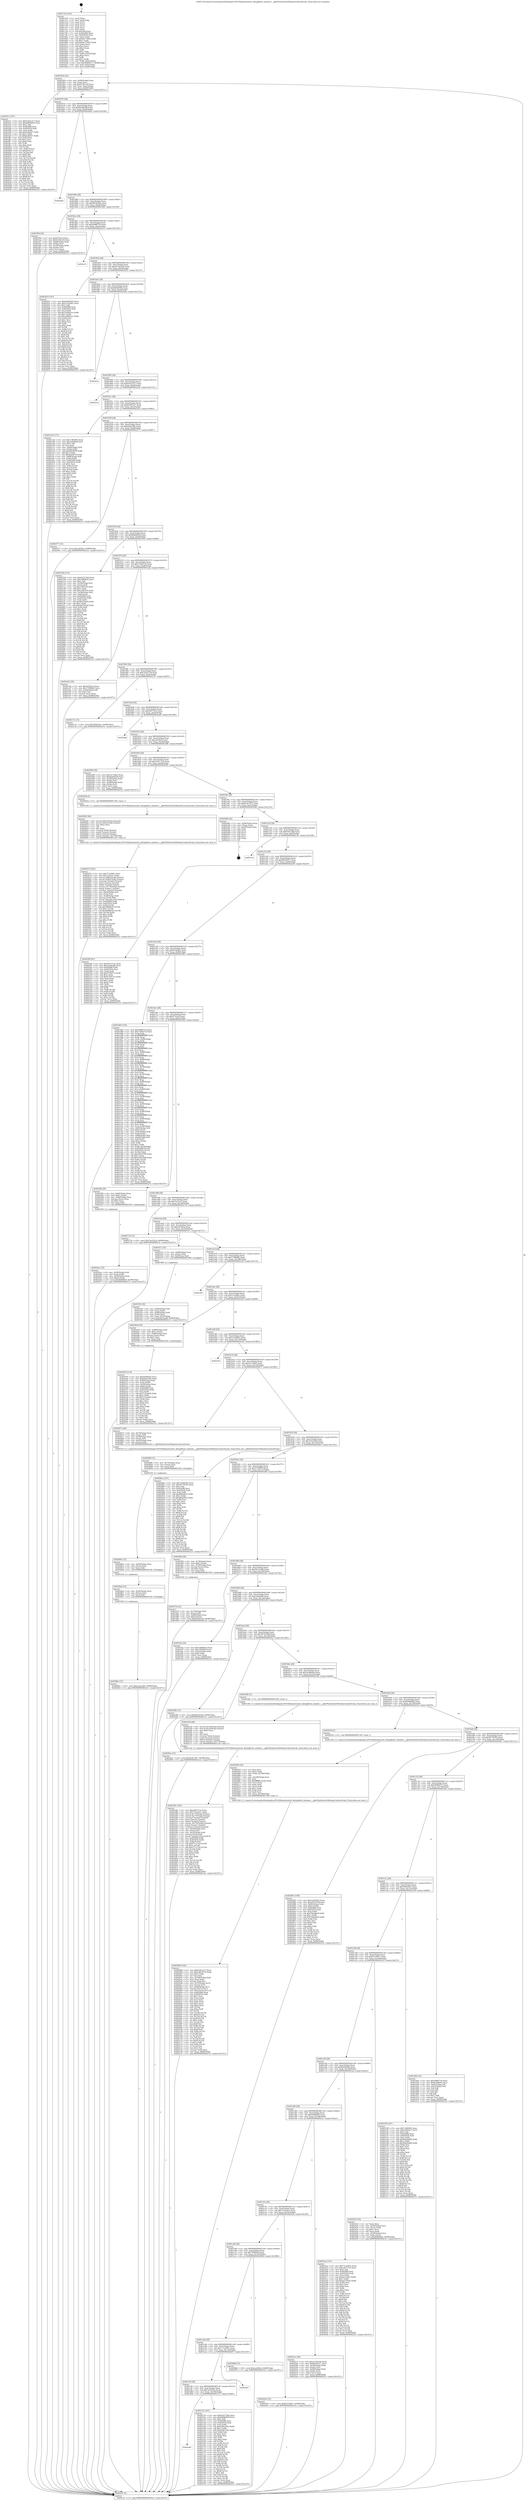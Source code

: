 digraph "0x4017e0" {
  label = "0x4017e0 (/mnt/c/Users/mathe/Desktop/tcc/POCII/binaries/extr_kittyglfwwl_window.c__glfwPlatformGetWindowContentScale_Final-ollvm.out::main(0))"
  labelloc = "t"
  node[shape=record]

  Entry [label="",width=0.3,height=0.3,shape=circle,fillcolor=black,style=filled]
  "0x401854" [label="{
     0x401854 [32]\l
     | [instrs]\l
     &nbsp;&nbsp;0x401854 \<+6\>: mov -0x98(%rbp),%eax\l
     &nbsp;&nbsp;0x40185a \<+2\>: mov %eax,%ecx\l
     &nbsp;&nbsp;0x40185c \<+6\>: sub $0x8136cc20,%ecx\l
     &nbsp;&nbsp;0x401862 \<+6\>: mov %eax,-0xac(%rbp)\l
     &nbsp;&nbsp;0x401868 \<+6\>: mov %ecx,-0xb0(%rbp)\l
     &nbsp;&nbsp;0x40186e \<+6\>: je 0000000000401fc1 \<main+0x7e1\>\l
  }"]
  "0x401fc1" [label="{
     0x401fc1 [147]\l
     | [instrs]\l
     &nbsp;&nbsp;0x401fc1 \<+5\>: mov $0xb342c217,%eax\l
     &nbsp;&nbsp;0x401fc6 \<+5\>: mov $0x4d49d492,%ecx\l
     &nbsp;&nbsp;0x401fcb \<+2\>: mov $0x1,%dl\l
     &nbsp;&nbsp;0x401fcd \<+7\>: mov 0x405068,%esi\l
     &nbsp;&nbsp;0x401fd4 \<+7\>: mov 0x405054,%edi\l
     &nbsp;&nbsp;0x401fdb \<+3\>: mov %esi,%r8d\l
     &nbsp;&nbsp;0x401fde \<+7\>: add $0x6cdb927,%r8d\l
     &nbsp;&nbsp;0x401fe5 \<+4\>: sub $0x1,%r8d\l
     &nbsp;&nbsp;0x401fe9 \<+7\>: sub $0x6cdb927,%r8d\l
     &nbsp;&nbsp;0x401ff0 \<+4\>: imul %r8d,%esi\l
     &nbsp;&nbsp;0x401ff4 \<+3\>: and $0x1,%esi\l
     &nbsp;&nbsp;0x401ff7 \<+3\>: cmp $0x0,%esi\l
     &nbsp;&nbsp;0x401ffa \<+4\>: sete %r9b\l
     &nbsp;&nbsp;0x401ffe \<+3\>: cmp $0xa,%edi\l
     &nbsp;&nbsp;0x402001 \<+4\>: setl %r10b\l
     &nbsp;&nbsp;0x402005 \<+3\>: mov %r9b,%r11b\l
     &nbsp;&nbsp;0x402008 \<+4\>: xor $0xff,%r11b\l
     &nbsp;&nbsp;0x40200c \<+3\>: mov %r10b,%bl\l
     &nbsp;&nbsp;0x40200f \<+3\>: xor $0xff,%bl\l
     &nbsp;&nbsp;0x402012 \<+3\>: xor $0x0,%dl\l
     &nbsp;&nbsp;0x402015 \<+3\>: mov %r11b,%r14b\l
     &nbsp;&nbsp;0x402018 \<+4\>: and $0x0,%r14b\l
     &nbsp;&nbsp;0x40201c \<+3\>: and %dl,%r9b\l
     &nbsp;&nbsp;0x40201f \<+3\>: mov %bl,%r15b\l
     &nbsp;&nbsp;0x402022 \<+4\>: and $0x0,%r15b\l
     &nbsp;&nbsp;0x402026 \<+3\>: and %dl,%r10b\l
     &nbsp;&nbsp;0x402029 \<+3\>: or %r9b,%r14b\l
     &nbsp;&nbsp;0x40202c \<+3\>: or %r10b,%r15b\l
     &nbsp;&nbsp;0x40202f \<+3\>: xor %r15b,%r14b\l
     &nbsp;&nbsp;0x402032 \<+3\>: or %bl,%r11b\l
     &nbsp;&nbsp;0x402035 \<+4\>: xor $0xff,%r11b\l
     &nbsp;&nbsp;0x402039 \<+3\>: or $0x0,%dl\l
     &nbsp;&nbsp;0x40203c \<+3\>: and %dl,%r11b\l
     &nbsp;&nbsp;0x40203f \<+3\>: or %r11b,%r14b\l
     &nbsp;&nbsp;0x402042 \<+4\>: test $0x1,%r14b\l
     &nbsp;&nbsp;0x402046 \<+3\>: cmovne %ecx,%eax\l
     &nbsp;&nbsp;0x402049 \<+6\>: mov %eax,-0x98(%rbp)\l
     &nbsp;&nbsp;0x40204f \<+5\>: jmp 0000000000402c5c \<main+0x147c\>\l
  }"]
  "0x401874" [label="{
     0x401874 [28]\l
     | [instrs]\l
     &nbsp;&nbsp;0x401874 \<+5\>: jmp 0000000000401879 \<main+0x99\>\l
     &nbsp;&nbsp;0x401879 \<+6\>: mov -0xac(%rbp),%eax\l
     &nbsp;&nbsp;0x40187f \<+5\>: sub $0x82a09c98,%eax\l
     &nbsp;&nbsp;0x401884 \<+6\>: mov %eax,-0xb4(%rbp)\l
     &nbsp;&nbsp;0x40188a \<+6\>: je 00000000004028da \<main+0x10fa\>\l
  }"]
  Exit [label="",width=0.3,height=0.3,shape=circle,fillcolor=black,style=filled,peripheries=2]
  "0x4028da" [label="{
     0x4028da\l
  }", style=dashed]
  "0x401890" [label="{
     0x401890 [28]\l
     | [instrs]\l
     &nbsp;&nbsp;0x401890 \<+5\>: jmp 0000000000401895 \<main+0xb5\>\l
     &nbsp;&nbsp;0x401895 \<+6\>: mov -0xac(%rbp),%eax\l
     &nbsp;&nbsp;0x40189b \<+5\>: sub $0x9654e59a,%eax\l
     &nbsp;&nbsp;0x4018a0 \<+6\>: mov %eax,-0xb8(%rbp)\l
     &nbsp;&nbsp;0x4018a6 \<+6\>: je 0000000000401f9d \<main+0x7bd\>\l
  }"]
  "0x4028bc" [label="{
     0x4028bc [15]\l
     | [instrs]\l
     &nbsp;&nbsp;0x4028bc \<+10\>: movl $0x23aecd03,-0x98(%rbp)\l
     &nbsp;&nbsp;0x4028c6 \<+5\>: jmp 0000000000402c5c \<main+0x147c\>\l
  }"]
  "0x401f9d" [label="{
     0x401f9d [36]\l
     | [instrs]\l
     &nbsp;&nbsp;0x401f9d \<+5\>: mov $0x6705acf,%eax\l
     &nbsp;&nbsp;0x401fa2 \<+5\>: mov $0x8136cc20,%ecx\l
     &nbsp;&nbsp;0x401fa7 \<+4\>: mov -0x68(%rbp),%rdx\l
     &nbsp;&nbsp;0x401fab \<+2\>: mov (%rdx),%esi\l
     &nbsp;&nbsp;0x401fad \<+4\>: mov -0x78(%rbp),%rdx\l
     &nbsp;&nbsp;0x401fb1 \<+2\>: cmp (%rdx),%esi\l
     &nbsp;&nbsp;0x401fb3 \<+3\>: cmovl %ecx,%eax\l
     &nbsp;&nbsp;0x401fb6 \<+6\>: mov %eax,-0x98(%rbp)\l
     &nbsp;&nbsp;0x401fbc \<+5\>: jmp 0000000000402c5c \<main+0x147c\>\l
  }"]
  "0x4018ac" [label="{
     0x4018ac [28]\l
     | [instrs]\l
     &nbsp;&nbsp;0x4018ac \<+5\>: jmp 00000000004018b1 \<main+0xd1\>\l
     &nbsp;&nbsp;0x4018b1 \<+6\>: mov -0xac(%rbp),%eax\l
     &nbsp;&nbsp;0x4018b7 \<+5\>: sub $0xa08f8718,%eax\l
     &nbsp;&nbsp;0x4018bc \<+6\>: mov %eax,-0xbc(%rbp)\l
     &nbsp;&nbsp;0x4018c2 \<+6\>: je 0000000000402a15 \<main+0x1235\>\l
  }"]
  "0x4028ad" [label="{
     0x4028ad [15]\l
     | [instrs]\l
     &nbsp;&nbsp;0x4028ad \<+4\>: mov -0x40(%rbp),%rax\l
     &nbsp;&nbsp;0x4028b1 \<+3\>: mov (%rax),%rax\l
     &nbsp;&nbsp;0x4028b4 \<+3\>: mov %rax,%rdi\l
     &nbsp;&nbsp;0x4028b7 \<+5\>: call 0000000000401030 \<free@plt\>\l
     | [calls]\l
     &nbsp;&nbsp;0x401030 \{1\} (unknown)\l
  }"]
  "0x402a15" [label="{
     0x402a15\l
  }", style=dashed]
  "0x4018c8" [label="{
     0x4018c8 [28]\l
     | [instrs]\l
     &nbsp;&nbsp;0x4018c8 \<+5\>: jmp 00000000004018cd \<main+0xed\>\l
     &nbsp;&nbsp;0x4018cd \<+6\>: mov -0xac(%rbp),%eax\l
     &nbsp;&nbsp;0x4018d3 \<+5\>: sub $0xa153b256,%eax\l
     &nbsp;&nbsp;0x4018d8 \<+6\>: mov %eax,-0xc0(%rbp)\l
     &nbsp;&nbsp;0x4018de \<+6\>: je 0000000000402455 \<main+0xc75\>\l
  }"]
  "0x40289e" [label="{
     0x40289e [15]\l
     | [instrs]\l
     &nbsp;&nbsp;0x40289e \<+4\>: mov -0x58(%rbp),%rax\l
     &nbsp;&nbsp;0x4028a2 \<+3\>: mov (%rax),%rax\l
     &nbsp;&nbsp;0x4028a5 \<+3\>: mov %rax,%rdi\l
     &nbsp;&nbsp;0x4028a8 \<+5\>: call 0000000000401030 \<free@plt\>\l
     | [calls]\l
     &nbsp;&nbsp;0x401030 \{1\} (unknown)\l
  }"]
  "0x402455" [label="{
     0x402455 [147]\l
     | [instrs]\l
     &nbsp;&nbsp;0x402455 \<+5\>: mov $0xb0dd93f2,%eax\l
     &nbsp;&nbsp;0x40245a \<+5\>: mov $0x1c3a2d0c,%ecx\l
     &nbsp;&nbsp;0x40245f \<+2\>: mov $0x1,%dl\l
     &nbsp;&nbsp;0x402461 \<+7\>: mov 0x405068,%esi\l
     &nbsp;&nbsp;0x402468 \<+7\>: mov 0x405054,%edi\l
     &nbsp;&nbsp;0x40246f \<+3\>: mov %esi,%r8d\l
     &nbsp;&nbsp;0x402472 \<+7\>: add $0x1449a01e,%r8d\l
     &nbsp;&nbsp;0x402479 \<+4\>: sub $0x1,%r8d\l
     &nbsp;&nbsp;0x40247d \<+7\>: sub $0x1449a01e,%r8d\l
     &nbsp;&nbsp;0x402484 \<+4\>: imul %r8d,%esi\l
     &nbsp;&nbsp;0x402488 \<+3\>: and $0x1,%esi\l
     &nbsp;&nbsp;0x40248b \<+3\>: cmp $0x0,%esi\l
     &nbsp;&nbsp;0x40248e \<+4\>: sete %r9b\l
     &nbsp;&nbsp;0x402492 \<+3\>: cmp $0xa,%edi\l
     &nbsp;&nbsp;0x402495 \<+4\>: setl %r10b\l
     &nbsp;&nbsp;0x402499 \<+3\>: mov %r9b,%r11b\l
     &nbsp;&nbsp;0x40249c \<+4\>: xor $0xff,%r11b\l
     &nbsp;&nbsp;0x4024a0 \<+3\>: mov %r10b,%bl\l
     &nbsp;&nbsp;0x4024a3 \<+3\>: xor $0xff,%bl\l
     &nbsp;&nbsp;0x4024a6 \<+3\>: xor $0x1,%dl\l
     &nbsp;&nbsp;0x4024a9 \<+3\>: mov %r11b,%r14b\l
     &nbsp;&nbsp;0x4024ac \<+4\>: and $0xff,%r14b\l
     &nbsp;&nbsp;0x4024b0 \<+3\>: and %dl,%r9b\l
     &nbsp;&nbsp;0x4024b3 \<+3\>: mov %bl,%r15b\l
     &nbsp;&nbsp;0x4024b6 \<+4\>: and $0xff,%r15b\l
     &nbsp;&nbsp;0x4024ba \<+3\>: and %dl,%r10b\l
     &nbsp;&nbsp;0x4024bd \<+3\>: or %r9b,%r14b\l
     &nbsp;&nbsp;0x4024c0 \<+3\>: or %r10b,%r15b\l
     &nbsp;&nbsp;0x4024c3 \<+3\>: xor %r15b,%r14b\l
     &nbsp;&nbsp;0x4024c6 \<+3\>: or %bl,%r11b\l
     &nbsp;&nbsp;0x4024c9 \<+4\>: xor $0xff,%r11b\l
     &nbsp;&nbsp;0x4024cd \<+3\>: or $0x1,%dl\l
     &nbsp;&nbsp;0x4024d0 \<+3\>: and %dl,%r11b\l
     &nbsp;&nbsp;0x4024d3 \<+3\>: or %r11b,%r14b\l
     &nbsp;&nbsp;0x4024d6 \<+4\>: test $0x1,%r14b\l
     &nbsp;&nbsp;0x4024da \<+3\>: cmovne %ecx,%eax\l
     &nbsp;&nbsp;0x4024dd \<+6\>: mov %eax,-0x98(%rbp)\l
     &nbsp;&nbsp;0x4024e3 \<+5\>: jmp 0000000000402c5c \<main+0x147c\>\l
  }"]
  "0x4018e4" [label="{
     0x4018e4 [28]\l
     | [instrs]\l
     &nbsp;&nbsp;0x4018e4 \<+5\>: jmp 00000000004018e9 \<main+0x109\>\l
     &nbsp;&nbsp;0x4018e9 \<+6\>: mov -0xac(%rbp),%eax\l
     &nbsp;&nbsp;0x4018ef \<+5\>: sub $0xb0dd93f2,%eax\l
     &nbsp;&nbsp;0x4018f4 \<+6\>: mov %eax,-0xc4(%rbp)\l
     &nbsp;&nbsp;0x4018fa \<+6\>: je 0000000000402b5a \<main+0x137a\>\l
  }"]
  "0x40288f" [label="{
     0x40288f [15]\l
     | [instrs]\l
     &nbsp;&nbsp;0x40288f \<+4\>: mov -0x70(%rbp),%rax\l
     &nbsp;&nbsp;0x402893 \<+3\>: mov (%rax),%rax\l
     &nbsp;&nbsp;0x402896 \<+3\>: mov %rax,%rdi\l
     &nbsp;&nbsp;0x402899 \<+5\>: call 0000000000401030 \<free@plt\>\l
     | [calls]\l
     &nbsp;&nbsp;0x401030 \{1\} (unknown)\l
  }"]
  "0x402b5a" [label="{
     0x402b5a\l
  }", style=dashed]
  "0x401900" [label="{
     0x401900 [28]\l
     | [instrs]\l
     &nbsp;&nbsp;0x401900 \<+5\>: jmp 0000000000401905 \<main+0x125\>\l
     &nbsp;&nbsp;0x401905 \<+6\>: mov -0xac(%rbp),%eax\l
     &nbsp;&nbsp;0x40190b \<+5\>: sub $0xb342c217,%eax\l
     &nbsp;&nbsp;0x401910 \<+6\>: mov %eax,-0xc8(%rbp)\l
     &nbsp;&nbsp;0x401916 \<+6\>: je 0000000000402a5a \<main+0x127a\>\l
  }"]
  "0x401d0c" [label="{
     0x401d0c\l
  }", style=dashed]
  "0x402a5a" [label="{
     0x402a5a\l
  }", style=dashed]
  "0x40191c" [label="{
     0x40191c [28]\l
     | [instrs]\l
     &nbsp;&nbsp;0x40191c \<+5\>: jmp 0000000000401921 \<main+0x141\>\l
     &nbsp;&nbsp;0x401921 \<+6\>: mov -0xac(%rbp),%eax\l
     &nbsp;&nbsp;0x401927 \<+5\>: sub $0xb5003ac7,%eax\l
     &nbsp;&nbsp;0x40192c \<+6\>: mov %eax,-0xcc(%rbp)\l
     &nbsp;&nbsp;0x401932 \<+6\>: je 00000000004021d3 \<main+0x9f3\>\l
  }"]
  "0x402725" [label="{
     0x402725 [147]\l
     | [instrs]\l
     &nbsp;&nbsp;0x402725 \<+5\>: mov $0xf1627346,%eax\l
     &nbsp;&nbsp;0x40272a \<+5\>: mov $0xb89db839,%ecx\l
     &nbsp;&nbsp;0x40272f \<+2\>: mov $0x1,%dl\l
     &nbsp;&nbsp;0x402731 \<+7\>: mov 0x405068,%esi\l
     &nbsp;&nbsp;0x402738 \<+7\>: mov 0x405054,%edi\l
     &nbsp;&nbsp;0x40273f \<+3\>: mov %esi,%r8d\l
     &nbsp;&nbsp;0x402742 \<+7\>: sub $0x500e2345,%r8d\l
     &nbsp;&nbsp;0x402749 \<+4\>: sub $0x1,%r8d\l
     &nbsp;&nbsp;0x40274d \<+7\>: add $0x500e2345,%r8d\l
     &nbsp;&nbsp;0x402754 \<+4\>: imul %r8d,%esi\l
     &nbsp;&nbsp;0x402758 \<+3\>: and $0x1,%esi\l
     &nbsp;&nbsp;0x40275b \<+3\>: cmp $0x0,%esi\l
     &nbsp;&nbsp;0x40275e \<+4\>: sete %r9b\l
     &nbsp;&nbsp;0x402762 \<+3\>: cmp $0xa,%edi\l
     &nbsp;&nbsp;0x402765 \<+4\>: setl %r10b\l
     &nbsp;&nbsp;0x402769 \<+3\>: mov %r9b,%r11b\l
     &nbsp;&nbsp;0x40276c \<+4\>: xor $0xff,%r11b\l
     &nbsp;&nbsp;0x402770 \<+3\>: mov %r10b,%bl\l
     &nbsp;&nbsp;0x402773 \<+3\>: xor $0xff,%bl\l
     &nbsp;&nbsp;0x402776 \<+3\>: xor $0x1,%dl\l
     &nbsp;&nbsp;0x402779 \<+3\>: mov %r11b,%r14b\l
     &nbsp;&nbsp;0x40277c \<+4\>: and $0xff,%r14b\l
     &nbsp;&nbsp;0x402780 \<+3\>: and %dl,%r9b\l
     &nbsp;&nbsp;0x402783 \<+3\>: mov %bl,%r15b\l
     &nbsp;&nbsp;0x402786 \<+4\>: and $0xff,%r15b\l
     &nbsp;&nbsp;0x40278a \<+3\>: and %dl,%r10b\l
     &nbsp;&nbsp;0x40278d \<+3\>: or %r9b,%r14b\l
     &nbsp;&nbsp;0x402790 \<+3\>: or %r10b,%r15b\l
     &nbsp;&nbsp;0x402793 \<+3\>: xor %r15b,%r14b\l
     &nbsp;&nbsp;0x402796 \<+3\>: or %bl,%r11b\l
     &nbsp;&nbsp;0x402799 \<+4\>: xor $0xff,%r11b\l
     &nbsp;&nbsp;0x40279d \<+3\>: or $0x1,%dl\l
     &nbsp;&nbsp;0x4027a0 \<+3\>: and %dl,%r11b\l
     &nbsp;&nbsp;0x4027a3 \<+3\>: or %r11b,%r14b\l
     &nbsp;&nbsp;0x4027a6 \<+4\>: test $0x1,%r14b\l
     &nbsp;&nbsp;0x4027aa \<+3\>: cmovne %ecx,%eax\l
     &nbsp;&nbsp;0x4027ad \<+6\>: mov %eax,-0x98(%rbp)\l
     &nbsp;&nbsp;0x4027b3 \<+5\>: jmp 0000000000402c5c \<main+0x147c\>\l
  }"]
  "0x4021d3" [label="{
     0x4021d3 [173]\l
     | [instrs]\l
     &nbsp;&nbsp;0x4021d3 \<+5\>: mov $0x7c482f82,%eax\l
     &nbsp;&nbsp;0x4021d8 \<+5\>: mov $0x2e8af4e8,%ecx\l
     &nbsp;&nbsp;0x4021dd \<+2\>: mov $0x1,%dl\l
     &nbsp;&nbsp;0x4021df \<+2\>: xor %esi,%esi\l
     &nbsp;&nbsp;0x4021e1 \<+4\>: mov -0x68(%rbp),%rdi\l
     &nbsp;&nbsp;0x4021e5 \<+3\>: mov (%rdi),%r8d\l
     &nbsp;&nbsp;0x4021e8 \<+7\>: add $0x682967ff,%r8d\l
     &nbsp;&nbsp;0x4021ef \<+4\>: add $0x1,%r8d\l
     &nbsp;&nbsp;0x4021f3 \<+7\>: sub $0x682967ff,%r8d\l
     &nbsp;&nbsp;0x4021fa \<+4\>: mov -0x68(%rbp),%rdi\l
     &nbsp;&nbsp;0x4021fe \<+3\>: mov %r8d,(%rdi)\l
     &nbsp;&nbsp;0x402201 \<+8\>: mov 0x405068,%r8d\l
     &nbsp;&nbsp;0x402209 \<+8\>: mov 0x405054,%r9d\l
     &nbsp;&nbsp;0x402211 \<+3\>: sub $0x1,%esi\l
     &nbsp;&nbsp;0x402214 \<+3\>: mov %r8d,%r10d\l
     &nbsp;&nbsp;0x402217 \<+3\>: add %esi,%r10d\l
     &nbsp;&nbsp;0x40221a \<+4\>: imul %r10d,%r8d\l
     &nbsp;&nbsp;0x40221e \<+4\>: and $0x1,%r8d\l
     &nbsp;&nbsp;0x402222 \<+4\>: cmp $0x0,%r8d\l
     &nbsp;&nbsp;0x402226 \<+4\>: sete %r11b\l
     &nbsp;&nbsp;0x40222a \<+4\>: cmp $0xa,%r9d\l
     &nbsp;&nbsp;0x40222e \<+3\>: setl %bl\l
     &nbsp;&nbsp;0x402231 \<+3\>: mov %r11b,%r14b\l
     &nbsp;&nbsp;0x402234 \<+4\>: xor $0xff,%r14b\l
     &nbsp;&nbsp;0x402238 \<+3\>: mov %bl,%r15b\l
     &nbsp;&nbsp;0x40223b \<+4\>: xor $0xff,%r15b\l
     &nbsp;&nbsp;0x40223f \<+3\>: xor $0x0,%dl\l
     &nbsp;&nbsp;0x402242 \<+3\>: mov %r14b,%r12b\l
     &nbsp;&nbsp;0x402245 \<+4\>: and $0x0,%r12b\l
     &nbsp;&nbsp;0x402249 \<+3\>: and %dl,%r11b\l
     &nbsp;&nbsp;0x40224c \<+3\>: mov %r15b,%r13b\l
     &nbsp;&nbsp;0x40224f \<+4\>: and $0x0,%r13b\l
     &nbsp;&nbsp;0x402253 \<+2\>: and %dl,%bl\l
     &nbsp;&nbsp;0x402255 \<+3\>: or %r11b,%r12b\l
     &nbsp;&nbsp;0x402258 \<+3\>: or %bl,%r13b\l
     &nbsp;&nbsp;0x40225b \<+3\>: xor %r13b,%r12b\l
     &nbsp;&nbsp;0x40225e \<+3\>: or %r15b,%r14b\l
     &nbsp;&nbsp;0x402261 \<+4\>: xor $0xff,%r14b\l
     &nbsp;&nbsp;0x402265 \<+3\>: or $0x0,%dl\l
     &nbsp;&nbsp;0x402268 \<+3\>: and %dl,%r14b\l
     &nbsp;&nbsp;0x40226b \<+3\>: or %r14b,%r12b\l
     &nbsp;&nbsp;0x40226e \<+4\>: test $0x1,%r12b\l
     &nbsp;&nbsp;0x402272 \<+3\>: cmovne %ecx,%eax\l
     &nbsp;&nbsp;0x402275 \<+6\>: mov %eax,-0x98(%rbp)\l
     &nbsp;&nbsp;0x40227b \<+5\>: jmp 0000000000402c5c \<main+0x147c\>\l
  }"]
  "0x401938" [label="{
     0x401938 [28]\l
     | [instrs]\l
     &nbsp;&nbsp;0x401938 \<+5\>: jmp 000000000040193d \<main+0x15d\>\l
     &nbsp;&nbsp;0x40193d \<+6\>: mov -0xac(%rbp),%eax\l
     &nbsp;&nbsp;0x401943 \<+5\>: sub $0xb6ab7fde,%eax\l
     &nbsp;&nbsp;0x401948 \<+6\>: mov %eax,-0xd0(%rbp)\l
     &nbsp;&nbsp;0x40194e \<+6\>: je 0000000000402577 \<main+0xd97\>\l
  }"]
  "0x401cf0" [label="{
     0x401cf0 [28]\l
     | [instrs]\l
     &nbsp;&nbsp;0x401cf0 \<+5\>: jmp 0000000000401cf5 \<main+0x515\>\l
     &nbsp;&nbsp;0x401cf5 \<+6\>: mov -0xac(%rbp),%eax\l
     &nbsp;&nbsp;0x401cfb \<+5\>: sub $0x7ae2522a,%eax\l
     &nbsp;&nbsp;0x401d00 \<+6\>: mov %eax,-0x158(%rbp)\l
     &nbsp;&nbsp;0x401d06 \<+6\>: je 0000000000402725 \<main+0xf45\>\l
  }"]
  "0x402577" [label="{
     0x402577 [15]\l
     | [instrs]\l
     &nbsp;&nbsp;0x402577 \<+10\>: movl $0xcafc0fa3,-0x98(%rbp)\l
     &nbsp;&nbsp;0x402581 \<+5\>: jmp 0000000000402c5c \<main+0x147c\>\l
  }"]
  "0x401954" [label="{
     0x401954 [28]\l
     | [instrs]\l
     &nbsp;&nbsp;0x401954 \<+5\>: jmp 0000000000401959 \<main+0x179\>\l
     &nbsp;&nbsp;0x401959 \<+6\>: mov -0xac(%rbp),%eax\l
     &nbsp;&nbsp;0x40195f \<+5\>: sub $0xb89db839,%eax\l
     &nbsp;&nbsp;0x401964 \<+6\>: mov %eax,-0xd4(%rbp)\l
     &nbsp;&nbsp;0x40196a \<+6\>: je 00000000004027b8 \<main+0xfd8\>\l
  }"]
  "0x402b97" [label="{
     0x402b97\l
  }", style=dashed]
  "0x4027b8" [label="{
     0x4027b8 [174]\l
     | [instrs]\l
     &nbsp;&nbsp;0x4027b8 \<+5\>: mov $0xf1627346,%eax\l
     &nbsp;&nbsp;0x4027bd \<+5\>: mov $0x76f89fc6,%ecx\l
     &nbsp;&nbsp;0x4027c2 \<+2\>: mov $0x1,%dl\l
     &nbsp;&nbsp;0x4027c4 \<+4\>: mov -0x38(%rbp),%rsi\l
     &nbsp;&nbsp;0x4027c8 \<+2\>: mov (%rsi),%edi\l
     &nbsp;&nbsp;0x4027ca \<+6\>: sub $0x13063cf3,%edi\l
     &nbsp;&nbsp;0x4027d0 \<+3\>: add $0x1,%edi\l
     &nbsp;&nbsp;0x4027d3 \<+6\>: add $0x13063cf3,%edi\l
     &nbsp;&nbsp;0x4027d9 \<+4\>: mov -0x38(%rbp),%rsi\l
     &nbsp;&nbsp;0x4027dd \<+2\>: mov %edi,(%rsi)\l
     &nbsp;&nbsp;0x4027df \<+7\>: mov 0x405068,%edi\l
     &nbsp;&nbsp;0x4027e6 \<+8\>: mov 0x405054,%r8d\l
     &nbsp;&nbsp;0x4027ee \<+3\>: mov %edi,%r9d\l
     &nbsp;&nbsp;0x4027f1 \<+7\>: sub $0x9ed79a34,%r9d\l
     &nbsp;&nbsp;0x4027f8 \<+4\>: sub $0x1,%r9d\l
     &nbsp;&nbsp;0x4027fc \<+7\>: add $0x9ed79a34,%r9d\l
     &nbsp;&nbsp;0x402803 \<+4\>: imul %r9d,%edi\l
     &nbsp;&nbsp;0x402807 \<+3\>: and $0x1,%edi\l
     &nbsp;&nbsp;0x40280a \<+3\>: cmp $0x0,%edi\l
     &nbsp;&nbsp;0x40280d \<+4\>: sete %r10b\l
     &nbsp;&nbsp;0x402811 \<+4\>: cmp $0xa,%r8d\l
     &nbsp;&nbsp;0x402815 \<+4\>: setl %r11b\l
     &nbsp;&nbsp;0x402819 \<+3\>: mov %r10b,%bl\l
     &nbsp;&nbsp;0x40281c \<+3\>: xor $0xff,%bl\l
     &nbsp;&nbsp;0x40281f \<+3\>: mov %r11b,%r14b\l
     &nbsp;&nbsp;0x402822 \<+4\>: xor $0xff,%r14b\l
     &nbsp;&nbsp;0x402826 \<+3\>: xor $0x0,%dl\l
     &nbsp;&nbsp;0x402829 \<+3\>: mov %bl,%r15b\l
     &nbsp;&nbsp;0x40282c \<+4\>: and $0x0,%r15b\l
     &nbsp;&nbsp;0x402830 \<+3\>: and %dl,%r10b\l
     &nbsp;&nbsp;0x402833 \<+3\>: mov %r14b,%r12b\l
     &nbsp;&nbsp;0x402836 \<+4\>: and $0x0,%r12b\l
     &nbsp;&nbsp;0x40283a \<+3\>: and %dl,%r11b\l
     &nbsp;&nbsp;0x40283d \<+3\>: or %r10b,%r15b\l
     &nbsp;&nbsp;0x402840 \<+3\>: or %r11b,%r12b\l
     &nbsp;&nbsp;0x402843 \<+3\>: xor %r12b,%r15b\l
     &nbsp;&nbsp;0x402846 \<+3\>: or %r14b,%bl\l
     &nbsp;&nbsp;0x402849 \<+3\>: xor $0xff,%bl\l
     &nbsp;&nbsp;0x40284c \<+3\>: or $0x0,%dl\l
     &nbsp;&nbsp;0x40284f \<+2\>: and %dl,%bl\l
     &nbsp;&nbsp;0x402851 \<+3\>: or %bl,%r15b\l
     &nbsp;&nbsp;0x402854 \<+4\>: test $0x1,%r15b\l
     &nbsp;&nbsp;0x402858 \<+3\>: cmovne %ecx,%eax\l
     &nbsp;&nbsp;0x40285b \<+6\>: mov %eax,-0x98(%rbp)\l
     &nbsp;&nbsp;0x402861 \<+5\>: jmp 0000000000402c5c \<main+0x147c\>\l
  }"]
  "0x401970" [label="{
     0x401970 [28]\l
     | [instrs]\l
     &nbsp;&nbsp;0x401970 \<+5\>: jmp 0000000000401975 \<main+0x195\>\l
     &nbsp;&nbsp;0x401975 \<+6\>: mov -0xac(%rbp),%eax\l
     &nbsp;&nbsp;0x40197b \<+5\>: sub $0xc190d714,%eax\l
     &nbsp;&nbsp;0x401980 \<+6\>: mov %eax,-0xd8(%rbp)\l
     &nbsp;&nbsp;0x401986 \<+6\>: je 0000000000401ed2 \<main+0x6f2\>\l
  }"]
  "0x401cd4" [label="{
     0x401cd4 [28]\l
     | [instrs]\l
     &nbsp;&nbsp;0x401cd4 \<+5\>: jmp 0000000000401cd9 \<main+0x4f9\>\l
     &nbsp;&nbsp;0x401cd9 \<+6\>: mov -0xac(%rbp),%eax\l
     &nbsp;&nbsp;0x401cdf \<+5\>: sub $0x77ca3001,%eax\l
     &nbsp;&nbsp;0x401ce4 \<+6\>: mov %eax,-0x154(%rbp)\l
     &nbsp;&nbsp;0x401cea \<+6\>: je 0000000000402b97 \<main+0x13b7\>\l
  }"]
  "0x401ed2" [label="{
     0x401ed2 [30]\l
     | [instrs]\l
     &nbsp;&nbsp;0x401ed2 \<+5\>: mov $0xed78a5a,%eax\l
     &nbsp;&nbsp;0x401ed7 \<+5\>: mov $0x17996bf2,%ecx\l
     &nbsp;&nbsp;0x401edc \<+3\>: mov -0x2d(%rbp),%dl\l
     &nbsp;&nbsp;0x401edf \<+3\>: test $0x1,%dl\l
     &nbsp;&nbsp;0x401ee2 \<+3\>: cmovne %ecx,%eax\l
     &nbsp;&nbsp;0x401ee5 \<+6\>: mov %eax,-0x98(%rbp)\l
     &nbsp;&nbsp;0x401eeb \<+5\>: jmp 0000000000402c5c \<main+0x147c\>\l
  }"]
  "0x40198c" [label="{
     0x40198c [28]\l
     | [instrs]\l
     &nbsp;&nbsp;0x40198c \<+5\>: jmp 0000000000401991 \<main+0x1b1\>\l
     &nbsp;&nbsp;0x401991 \<+6\>: mov -0xac(%rbp),%eax\l
     &nbsp;&nbsp;0x401997 \<+5\>: sub $0xc2b23759,%eax\l
     &nbsp;&nbsp;0x40199c \<+6\>: mov %eax,-0xdc(%rbp)\l
     &nbsp;&nbsp;0x4019a2 \<+6\>: je 0000000000402131 \<main+0x951\>\l
  }"]
  "0x402866" [label="{
     0x402866 [15]\l
     | [instrs]\l
     &nbsp;&nbsp;0x402866 \<+10\>: movl $0xcafc0fa3,-0x98(%rbp)\l
     &nbsp;&nbsp;0x402870 \<+5\>: jmp 0000000000402c5c \<main+0x147c\>\l
  }"]
  "0x402131" [label="{
     0x402131 [15]\l
     | [instrs]\l
     &nbsp;&nbsp;0x402131 \<+10\>: movl $0x594435ec,-0x98(%rbp)\l
     &nbsp;&nbsp;0x40213b \<+5\>: jmp 0000000000402c5c \<main+0x147c\>\l
  }"]
  "0x4019a8" [label="{
     0x4019a8 [28]\l
     | [instrs]\l
     &nbsp;&nbsp;0x4019a8 \<+5\>: jmp 00000000004019ad \<main+0x1cd\>\l
     &nbsp;&nbsp;0x4019ad \<+6\>: mov -0xac(%rbp),%eax\l
     &nbsp;&nbsp;0x4019b3 \<+5\>: sub $0xc697512e,%eax\l
     &nbsp;&nbsp;0x4019b8 \<+6\>: mov %eax,-0xe0(%rbp)\l
     &nbsp;&nbsp;0x4019be \<+6\>: je 0000000000402ad6 \<main+0x12f6\>\l
  }"]
  "0x402673" [label="{
     0x402673 [163]\l
     | [instrs]\l
     &nbsp;&nbsp;0x402673 \<+5\>: mov $0x77ca3001,%ecx\l
     &nbsp;&nbsp;0x402678 \<+5\>: mov $0x7a23ca7,%edx\l
     &nbsp;&nbsp;0x40267d \<+8\>: movsd 0x983(%rip),%xmm1\l
     &nbsp;&nbsp;0x402685 \<+8\>: movsd 0x983(%rip),%xmm2\l
     &nbsp;&nbsp;0x40268d \<+4\>: cvtss2sd %xmm0,%xmm0\l
     &nbsp;&nbsp;0x402691 \<+4\>: divsd %xmm2,%xmm0\l
     &nbsp;&nbsp;0x402695 \<+4\>: addsd %xmm0,%xmm1\l
     &nbsp;&nbsp;0x402699 \<+8\>: movsd -0x178(%rbp),%xmm0\l
     &nbsp;&nbsp;0x4026a1 \<+4\>: mulsd %xmm1,%xmm0\l
     &nbsp;&nbsp;0x4026a5 \<+4\>: cvtsd2ss %xmm0,%xmm0\l
     &nbsp;&nbsp;0x4026a9 \<+4\>: mov -0x40(%rbp),%rsi\l
     &nbsp;&nbsp;0x4026ad \<+3\>: mov (%rsi),%rsi\l
     &nbsp;&nbsp;0x4026b0 \<+4\>: mov -0x38(%rbp),%rdi\l
     &nbsp;&nbsp;0x4026b4 \<+3\>: movslq (%rdi),%rdi\l
     &nbsp;&nbsp;0x4026b7 \<+5\>: movss %xmm0,(%rsi,%rdi,4)\l
     &nbsp;&nbsp;0x4026bc \<+8\>: mov 0x405068,%r8d\l
     &nbsp;&nbsp;0x4026c4 \<+8\>: mov 0x405054,%r9d\l
     &nbsp;&nbsp;0x4026cc \<+3\>: mov %r8d,%r10d\l
     &nbsp;&nbsp;0x4026cf \<+7\>: add $0x26f98245,%r10d\l
     &nbsp;&nbsp;0x4026d6 \<+4\>: sub $0x1,%r10d\l
     &nbsp;&nbsp;0x4026da \<+7\>: sub $0x26f98245,%r10d\l
     &nbsp;&nbsp;0x4026e1 \<+4\>: imul %r10d,%r8d\l
     &nbsp;&nbsp;0x4026e5 \<+4\>: and $0x1,%r8d\l
     &nbsp;&nbsp;0x4026e9 \<+4\>: cmp $0x0,%r8d\l
     &nbsp;&nbsp;0x4026ed \<+4\>: sete %r11b\l
     &nbsp;&nbsp;0x4026f1 \<+4\>: cmp $0xa,%r9d\l
     &nbsp;&nbsp;0x4026f5 \<+3\>: setl %bl\l
     &nbsp;&nbsp;0x4026f8 \<+3\>: mov %r11b,%r14b\l
     &nbsp;&nbsp;0x4026fb \<+3\>: and %bl,%r14b\l
     &nbsp;&nbsp;0x4026fe \<+3\>: xor %bl,%r11b\l
     &nbsp;&nbsp;0x402701 \<+3\>: or %r11b,%r14b\l
     &nbsp;&nbsp;0x402704 \<+4\>: test $0x1,%r14b\l
     &nbsp;&nbsp;0x402708 \<+3\>: cmovne %edx,%ecx\l
     &nbsp;&nbsp;0x40270b \<+6\>: mov %ecx,-0x98(%rbp)\l
     &nbsp;&nbsp;0x402711 \<+5\>: jmp 0000000000402c5c \<main+0x147c\>\l
  }"]
  "0x402ad6" [label="{
     0x402ad6\l
  }", style=dashed]
  "0x4019c4" [label="{
     0x4019c4 [28]\l
     | [instrs]\l
     &nbsp;&nbsp;0x4019c4 \<+5\>: jmp 00000000004019c9 \<main+0x1e9\>\l
     &nbsp;&nbsp;0x4019c9 \<+6\>: mov -0xac(%rbp),%eax\l
     &nbsp;&nbsp;0x4019cf \<+5\>: sub $0xcafc0fa3,%eax\l
     &nbsp;&nbsp;0x4019d4 \<+6\>: mov %eax,-0xe4(%rbp)\l
     &nbsp;&nbsp;0x4019da \<+6\>: je 0000000000402586 \<main+0xda6\>\l
  }"]
  "0x402642" [label="{
     0x402642 [49]\l
     | [instrs]\l
     &nbsp;&nbsp;0x402642 \<+8\>: movsd 0x9ce(%rip),%xmm0\l
     &nbsp;&nbsp;0x40264a \<+8\>: movsd 0x9ce(%rip),%xmm1\l
     &nbsp;&nbsp;0x402652 \<+5\>: mov $0x2,%ecx\l
     &nbsp;&nbsp;0x402657 \<+1\>: cltd\l
     &nbsp;&nbsp;0x402658 \<+2\>: idiv %ecx\l
     &nbsp;&nbsp;0x40265a \<+4\>: cvtsi2sd %edx,%xmm2\l
     &nbsp;&nbsp;0x40265e \<+4\>: mulsd %xmm2,%xmm1\l
     &nbsp;&nbsp;0x402662 \<+4\>: addsd %xmm0,%xmm1\l
     &nbsp;&nbsp;0x402666 \<+8\>: movsd %xmm1,-0x178(%rbp)\l
     &nbsp;&nbsp;0x40266e \<+5\>: call 00000000004011a0 \<next_f\>\l
     | [calls]\l
     &nbsp;&nbsp;0x4011a0 \{1\} (/mnt/c/Users/mathe/Desktop/tcc/POCII/binaries/extr_kittyglfwwl_window.c__glfwPlatformGetWindowContentScale_Final-ollvm.out::next_f)\l
  }"]
  "0x402586" [label="{
     0x402586 [36]\l
     | [instrs]\l
     &nbsp;&nbsp;0x402586 \<+5\>: mov $0x1ec70ba5,%eax\l
     &nbsp;&nbsp;0x40258b \<+5\>: mov $0x6ba6924b,%ecx\l
     &nbsp;&nbsp;0x402590 \<+4\>: mov -0x38(%rbp),%rdx\l
     &nbsp;&nbsp;0x402594 \<+2\>: mov (%rdx),%esi\l
     &nbsp;&nbsp;0x402596 \<+4\>: mov -0x48(%rbp),%rdx\l
     &nbsp;&nbsp;0x40259a \<+2\>: cmp (%rdx),%esi\l
     &nbsp;&nbsp;0x40259c \<+3\>: cmovl %ecx,%eax\l
     &nbsp;&nbsp;0x40259f \<+6\>: mov %eax,-0x98(%rbp)\l
     &nbsp;&nbsp;0x4025a5 \<+5\>: jmp 0000000000402c5c \<main+0x147c\>\l
  }"]
  "0x4019e0" [label="{
     0x4019e0 [28]\l
     | [instrs]\l
     &nbsp;&nbsp;0x4019e0 \<+5\>: jmp 00000000004019e5 \<main+0x205\>\l
     &nbsp;&nbsp;0x4019e5 \<+6\>: mov -0xac(%rbp),%eax\l
     &nbsp;&nbsp;0x4019eb \<+5\>: sub $0xce871716,%eax\l
     &nbsp;&nbsp;0x4019f0 \<+6\>: mov %eax,-0xe8(%rbp)\l
     &nbsp;&nbsp;0x4019f6 \<+6\>: je 000000000040263d \<main+0xe5d\>\l
  }"]
  "0x402505" [label="{
     0x402505 [114]\l
     | [instrs]\l
     &nbsp;&nbsp;0x402505 \<+5\>: mov $0xb0dd93f2,%ecx\l
     &nbsp;&nbsp;0x40250a \<+5\>: mov $0xb6ab7fde,%edx\l
     &nbsp;&nbsp;0x40250f \<+4\>: mov -0x40(%rbp),%rdi\l
     &nbsp;&nbsp;0x402513 \<+3\>: mov %rax,(%rdi)\l
     &nbsp;&nbsp;0x402516 \<+4\>: mov -0x38(%rbp),%rax\l
     &nbsp;&nbsp;0x40251a \<+6\>: movl $0x0,(%rax)\l
     &nbsp;&nbsp;0x402520 \<+7\>: mov 0x405068,%esi\l
     &nbsp;&nbsp;0x402527 \<+8\>: mov 0x405054,%r8d\l
     &nbsp;&nbsp;0x40252f \<+3\>: mov %esi,%r9d\l
     &nbsp;&nbsp;0x402532 \<+7\>: sub $0x7c52eb09,%r9d\l
     &nbsp;&nbsp;0x402539 \<+4\>: sub $0x1,%r9d\l
     &nbsp;&nbsp;0x40253d \<+7\>: add $0x7c52eb09,%r9d\l
     &nbsp;&nbsp;0x402544 \<+4\>: imul %r9d,%esi\l
     &nbsp;&nbsp;0x402548 \<+3\>: and $0x1,%esi\l
     &nbsp;&nbsp;0x40254b \<+3\>: cmp $0x0,%esi\l
     &nbsp;&nbsp;0x40254e \<+4\>: sete %r10b\l
     &nbsp;&nbsp;0x402552 \<+4\>: cmp $0xa,%r8d\l
     &nbsp;&nbsp;0x402556 \<+4\>: setl %r11b\l
     &nbsp;&nbsp;0x40255a \<+3\>: mov %r10b,%bl\l
     &nbsp;&nbsp;0x40255d \<+3\>: and %r11b,%bl\l
     &nbsp;&nbsp;0x402560 \<+3\>: xor %r11b,%r10b\l
     &nbsp;&nbsp;0x402563 \<+3\>: or %r10b,%bl\l
     &nbsp;&nbsp;0x402566 \<+3\>: test $0x1,%bl\l
     &nbsp;&nbsp;0x402569 \<+3\>: cmovne %edx,%ecx\l
     &nbsp;&nbsp;0x40256c \<+6\>: mov %ecx,-0x98(%rbp)\l
     &nbsp;&nbsp;0x402572 \<+5\>: jmp 0000000000402c5c \<main+0x147c\>\l
  }"]
  "0x40263d" [label="{
     0x40263d [5]\l
     | [instrs]\l
     &nbsp;&nbsp;0x40263d \<+5\>: call 0000000000401160 \<next_i\>\l
     | [calls]\l
     &nbsp;&nbsp;0x401160 \{1\} (/mnt/c/Users/mathe/Desktop/tcc/POCII/binaries/extr_kittyglfwwl_window.c__glfwPlatformGetWindowContentScale_Final-ollvm.out::next_i)\l
  }"]
  "0x4019fc" [label="{
     0x4019fc [28]\l
     | [instrs]\l
     &nbsp;&nbsp;0x4019fc \<+5\>: jmp 0000000000401a01 \<main+0x221\>\l
     &nbsp;&nbsp;0x401a01 \<+6\>: mov -0xac(%rbp),%eax\l
     &nbsp;&nbsp;0x401a07 \<+5\>: sub $0xdc9e7927,%eax\l
     &nbsp;&nbsp;0x401a0c \<+6\>: mov %eax,-0xec(%rbp)\l
     &nbsp;&nbsp;0x401a12 \<+6\>: je 00000000004029fd \<main+0x121d\>\l
  }"]
  "0x401cb8" [label="{
     0x401cb8 [28]\l
     | [instrs]\l
     &nbsp;&nbsp;0x401cb8 \<+5\>: jmp 0000000000401cbd \<main+0x4dd\>\l
     &nbsp;&nbsp;0x401cbd \<+6\>: mov -0xac(%rbp),%eax\l
     &nbsp;&nbsp;0x401cc3 \<+5\>: sub $0x76f89fc6,%eax\l
     &nbsp;&nbsp;0x401cc8 \<+6\>: mov %eax,-0x150(%rbp)\l
     &nbsp;&nbsp;0x401cce \<+6\>: je 0000000000402866 \<main+0x1086\>\l
  }"]
  "0x4029fd" [label="{
     0x4029fd [24]\l
     | [instrs]\l
     &nbsp;&nbsp;0x4029fd \<+7\>: mov -0x90(%rbp),%rax\l
     &nbsp;&nbsp;0x402a04 \<+2\>: mov (%rax),%eax\l
     &nbsp;&nbsp;0x402a06 \<+4\>: lea -0x28(%rbp),%rsp\l
     &nbsp;&nbsp;0x402a0a \<+1\>: pop %rbx\l
     &nbsp;&nbsp;0x402a0b \<+2\>: pop %r12\l
     &nbsp;&nbsp;0x402a0d \<+2\>: pop %r13\l
     &nbsp;&nbsp;0x402a0f \<+2\>: pop %r14\l
     &nbsp;&nbsp;0x402a11 \<+2\>: pop %r15\l
     &nbsp;&nbsp;0x402a13 \<+1\>: pop %rbp\l
     &nbsp;&nbsp;0x402a14 \<+1\>: ret\l
  }"]
  "0x401a18" [label="{
     0x401a18 [28]\l
     | [instrs]\l
     &nbsp;&nbsp;0x401a18 \<+5\>: jmp 0000000000401a1d \<main+0x23d\>\l
     &nbsp;&nbsp;0x401a1d \<+6\>: mov -0xac(%rbp),%eax\l
     &nbsp;&nbsp;0x401a23 \<+5\>: sub $0xf1627346,%eax\l
     &nbsp;&nbsp;0x401a28 \<+6\>: mov %eax,-0xf0(%rbp)\l
     &nbsp;&nbsp;0x401a2e \<+6\>: je 0000000000402c1b \<main+0x143b\>\l
  }"]
  "0x402424" [label="{
     0x402424 [15]\l
     | [instrs]\l
     &nbsp;&nbsp;0x402424 \<+10\>: movl $0x651508c7,-0x98(%rbp)\l
     &nbsp;&nbsp;0x40242e \<+5\>: jmp 0000000000402c5c \<main+0x147c\>\l
  }"]
  "0x402c1b" [label="{
     0x402c1b\l
  }", style=dashed]
  "0x401a34" [label="{
     0x401a34 [28]\l
     | [instrs]\l
     &nbsp;&nbsp;0x401a34 \<+5\>: jmp 0000000000401a39 \<main+0x259\>\l
     &nbsp;&nbsp;0x401a39 \<+6\>: mov -0xac(%rbp),%eax\l
     &nbsp;&nbsp;0x401a3f \<+5\>: sub $0xf4563417,%eax\l
     &nbsp;&nbsp;0x401a44 \<+6\>: mov %eax,-0xf4(%rbp)\l
     &nbsp;&nbsp;0x401a4a \<+6\>: je 00000000004022f0 \<main+0xb10\>\l
  }"]
  "0x402381" [label="{
     0x402381 [163]\l
     | [instrs]\l
     &nbsp;&nbsp;0x402381 \<+5\>: mov $0xc697512e,%ecx\l
     &nbsp;&nbsp;0x402386 \<+5\>: mov $0x7523eae1,%edx\l
     &nbsp;&nbsp;0x40238b \<+8\>: movsd 0xc75(%rip),%xmm1\l
     &nbsp;&nbsp;0x402393 \<+8\>: movsd 0xc75(%rip),%xmm2\l
     &nbsp;&nbsp;0x40239b \<+4\>: cvtss2sd %xmm0,%xmm0\l
     &nbsp;&nbsp;0x40239f \<+4\>: divsd %xmm2,%xmm0\l
     &nbsp;&nbsp;0x4023a3 \<+4\>: addsd %xmm0,%xmm1\l
     &nbsp;&nbsp;0x4023a7 \<+8\>: movsd -0x170(%rbp),%xmm0\l
     &nbsp;&nbsp;0x4023af \<+4\>: mulsd %xmm1,%xmm0\l
     &nbsp;&nbsp;0x4023b3 \<+4\>: cvtsd2ss %xmm0,%xmm0\l
     &nbsp;&nbsp;0x4023b7 \<+4\>: mov -0x58(%rbp),%rsi\l
     &nbsp;&nbsp;0x4023bb \<+3\>: mov (%rsi),%rsi\l
     &nbsp;&nbsp;0x4023be \<+4\>: mov -0x50(%rbp),%rdi\l
     &nbsp;&nbsp;0x4023c2 \<+3\>: movslq (%rdi),%rdi\l
     &nbsp;&nbsp;0x4023c5 \<+5\>: movss %xmm0,(%rsi,%rdi,4)\l
     &nbsp;&nbsp;0x4023ca \<+8\>: mov 0x405068,%r8d\l
     &nbsp;&nbsp;0x4023d2 \<+8\>: mov 0x405054,%r9d\l
     &nbsp;&nbsp;0x4023da \<+3\>: mov %r8d,%r10d\l
     &nbsp;&nbsp;0x4023dd \<+7\>: sub $0xf77c17ed,%r10d\l
     &nbsp;&nbsp;0x4023e4 \<+4\>: sub $0x1,%r10d\l
     &nbsp;&nbsp;0x4023e8 \<+7\>: add $0xf77c17ed,%r10d\l
     &nbsp;&nbsp;0x4023ef \<+4\>: imul %r10d,%r8d\l
     &nbsp;&nbsp;0x4023f3 \<+4\>: and $0x1,%r8d\l
     &nbsp;&nbsp;0x4023f7 \<+4\>: cmp $0x0,%r8d\l
     &nbsp;&nbsp;0x4023fb \<+4\>: sete %r11b\l
     &nbsp;&nbsp;0x4023ff \<+4\>: cmp $0xa,%r9d\l
     &nbsp;&nbsp;0x402403 \<+3\>: setl %bl\l
     &nbsp;&nbsp;0x402406 \<+3\>: mov %r11b,%r14b\l
     &nbsp;&nbsp;0x402409 \<+3\>: and %bl,%r14b\l
     &nbsp;&nbsp;0x40240c \<+3\>: xor %bl,%r11b\l
     &nbsp;&nbsp;0x40240f \<+3\>: or %r11b,%r14b\l
     &nbsp;&nbsp;0x402412 \<+4\>: test $0x1,%r14b\l
     &nbsp;&nbsp;0x402416 \<+3\>: cmovne %edx,%ecx\l
     &nbsp;&nbsp;0x402419 \<+6\>: mov %ecx,-0x98(%rbp)\l
     &nbsp;&nbsp;0x40241f \<+5\>: jmp 0000000000402c5c \<main+0x147c\>\l
  }"]
  "0x4022f0" [label="{
     0x4022f0 [91]\l
     | [instrs]\l
     &nbsp;&nbsp;0x4022f0 \<+5\>: mov $0xc697512e,%eax\l
     &nbsp;&nbsp;0x4022f5 \<+5\>: mov $0x3ea9badb,%ecx\l
     &nbsp;&nbsp;0x4022fa \<+7\>: mov 0x405068,%edx\l
     &nbsp;&nbsp;0x402301 \<+7\>: mov 0x405054,%esi\l
     &nbsp;&nbsp;0x402308 \<+2\>: mov %edx,%edi\l
     &nbsp;&nbsp;0x40230a \<+6\>: add $0x9720071a,%edi\l
     &nbsp;&nbsp;0x402310 \<+3\>: sub $0x1,%edi\l
     &nbsp;&nbsp;0x402313 \<+6\>: sub $0x9720071a,%edi\l
     &nbsp;&nbsp;0x402319 \<+3\>: imul %edi,%edx\l
     &nbsp;&nbsp;0x40231c \<+3\>: and $0x1,%edx\l
     &nbsp;&nbsp;0x40231f \<+3\>: cmp $0x0,%edx\l
     &nbsp;&nbsp;0x402322 \<+4\>: sete %r8b\l
     &nbsp;&nbsp;0x402326 \<+3\>: cmp $0xa,%esi\l
     &nbsp;&nbsp;0x402329 \<+4\>: setl %r9b\l
     &nbsp;&nbsp;0x40232d \<+3\>: mov %r8b,%r10b\l
     &nbsp;&nbsp;0x402330 \<+3\>: and %r9b,%r10b\l
     &nbsp;&nbsp;0x402333 \<+3\>: xor %r9b,%r8b\l
     &nbsp;&nbsp;0x402336 \<+3\>: or %r8b,%r10b\l
     &nbsp;&nbsp;0x402339 \<+4\>: test $0x1,%r10b\l
     &nbsp;&nbsp;0x40233d \<+3\>: cmovne %ecx,%eax\l
     &nbsp;&nbsp;0x402340 \<+6\>: mov %eax,-0x98(%rbp)\l
     &nbsp;&nbsp;0x402346 \<+5\>: jmp 0000000000402c5c \<main+0x147c\>\l
  }"]
  "0x401a50" [label="{
     0x401a50 [28]\l
     | [instrs]\l
     &nbsp;&nbsp;0x401a50 \<+5\>: jmp 0000000000401a55 \<main+0x275\>\l
     &nbsp;&nbsp;0x401a55 \<+6\>: mov -0xac(%rbp),%eax\l
     &nbsp;&nbsp;0x401a5b \<+5\>: sub $0xfe34b691,%eax\l
     &nbsp;&nbsp;0x401a60 \<+6\>: mov %eax,-0xf8(%rbp)\l
     &nbsp;&nbsp;0x401a66 \<+6\>: je 0000000000401d83 \<main+0x5a3\>\l
  }"]
  "0x402350" [label="{
     0x402350 [49]\l
     | [instrs]\l
     &nbsp;&nbsp;0x402350 \<+8\>: movsd 0xcc0(%rip),%xmm0\l
     &nbsp;&nbsp;0x402358 \<+8\>: movsd 0xcc0(%rip),%xmm1\l
     &nbsp;&nbsp;0x402360 \<+5\>: mov $0x2,%ecx\l
     &nbsp;&nbsp;0x402365 \<+1\>: cltd\l
     &nbsp;&nbsp;0x402366 \<+2\>: idiv %ecx\l
     &nbsp;&nbsp;0x402368 \<+4\>: cvtsi2sd %edx,%xmm2\l
     &nbsp;&nbsp;0x40236c \<+4\>: mulsd %xmm2,%xmm1\l
     &nbsp;&nbsp;0x402370 \<+4\>: addsd %xmm0,%xmm1\l
     &nbsp;&nbsp;0x402374 \<+8\>: movsd %xmm1,-0x170(%rbp)\l
     &nbsp;&nbsp;0x40237c \<+5\>: call 00000000004011a0 \<next_f\>\l
     | [calls]\l
     &nbsp;&nbsp;0x4011a0 \{1\} (/mnt/c/Users/mathe/Desktop/tcc/POCII/binaries/extr_kittyglfwwl_window.c__glfwPlatformGetWindowContentScale_Final-ollvm.out::next_f)\l
  }"]
  "0x401d83" [label="{
     0x401d83 [335]\l
     | [instrs]\l
     &nbsp;&nbsp;0x401d83 \<+5\>: mov $0xa08f8718,%eax\l
     &nbsp;&nbsp;0x401d88 \<+5\>: mov $0xc190d714,%ecx\l
     &nbsp;&nbsp;0x401d8d \<+3\>: mov %rsp,%rdx\l
     &nbsp;&nbsp;0x401d90 \<+4\>: add $0xfffffffffffffff0,%rdx\l
     &nbsp;&nbsp;0x401d94 \<+3\>: mov %rdx,%rsp\l
     &nbsp;&nbsp;0x401d97 \<+7\>: mov %rdx,-0x90(%rbp)\l
     &nbsp;&nbsp;0x401d9e \<+3\>: mov %rsp,%rdx\l
     &nbsp;&nbsp;0x401da1 \<+4\>: add $0xfffffffffffffff0,%rdx\l
     &nbsp;&nbsp;0x401da5 \<+3\>: mov %rdx,%rsp\l
     &nbsp;&nbsp;0x401da8 \<+3\>: mov %rsp,%rsi\l
     &nbsp;&nbsp;0x401dab \<+4\>: add $0xfffffffffffffff0,%rsi\l
     &nbsp;&nbsp;0x401daf \<+3\>: mov %rsi,%rsp\l
     &nbsp;&nbsp;0x401db2 \<+7\>: mov %rsi,-0x88(%rbp)\l
     &nbsp;&nbsp;0x401db9 \<+3\>: mov %rsp,%rsi\l
     &nbsp;&nbsp;0x401dbc \<+4\>: add $0xfffffffffffffff0,%rsi\l
     &nbsp;&nbsp;0x401dc0 \<+3\>: mov %rsi,%rsp\l
     &nbsp;&nbsp;0x401dc3 \<+4\>: mov %rsi,-0x80(%rbp)\l
     &nbsp;&nbsp;0x401dc7 \<+3\>: mov %rsp,%rsi\l
     &nbsp;&nbsp;0x401dca \<+4\>: add $0xfffffffffffffff0,%rsi\l
     &nbsp;&nbsp;0x401dce \<+3\>: mov %rsi,%rsp\l
     &nbsp;&nbsp;0x401dd1 \<+4\>: mov %rsi,-0x78(%rbp)\l
     &nbsp;&nbsp;0x401dd5 \<+3\>: mov %rsp,%rsi\l
     &nbsp;&nbsp;0x401dd8 \<+4\>: add $0xfffffffffffffff0,%rsi\l
     &nbsp;&nbsp;0x401ddc \<+3\>: mov %rsi,%rsp\l
     &nbsp;&nbsp;0x401ddf \<+4\>: mov %rsi,-0x70(%rbp)\l
     &nbsp;&nbsp;0x401de3 \<+3\>: mov %rsp,%rsi\l
     &nbsp;&nbsp;0x401de6 \<+4\>: add $0xfffffffffffffff0,%rsi\l
     &nbsp;&nbsp;0x401dea \<+3\>: mov %rsi,%rsp\l
     &nbsp;&nbsp;0x401ded \<+4\>: mov %rsi,-0x68(%rbp)\l
     &nbsp;&nbsp;0x401df1 \<+3\>: mov %rsp,%rsi\l
     &nbsp;&nbsp;0x401df4 \<+4\>: add $0xfffffffffffffff0,%rsi\l
     &nbsp;&nbsp;0x401df8 \<+3\>: mov %rsi,%rsp\l
     &nbsp;&nbsp;0x401dfb \<+4\>: mov %rsi,-0x60(%rbp)\l
     &nbsp;&nbsp;0x401dff \<+3\>: mov %rsp,%rsi\l
     &nbsp;&nbsp;0x401e02 \<+4\>: add $0xfffffffffffffff0,%rsi\l
     &nbsp;&nbsp;0x401e06 \<+3\>: mov %rsi,%rsp\l
     &nbsp;&nbsp;0x401e09 \<+4\>: mov %rsi,-0x58(%rbp)\l
     &nbsp;&nbsp;0x401e0d \<+3\>: mov %rsp,%rsi\l
     &nbsp;&nbsp;0x401e10 \<+4\>: add $0xfffffffffffffff0,%rsi\l
     &nbsp;&nbsp;0x401e14 \<+3\>: mov %rsi,%rsp\l
     &nbsp;&nbsp;0x401e17 \<+4\>: mov %rsi,-0x50(%rbp)\l
     &nbsp;&nbsp;0x401e1b \<+3\>: mov %rsp,%rsi\l
     &nbsp;&nbsp;0x401e1e \<+4\>: add $0xfffffffffffffff0,%rsi\l
     &nbsp;&nbsp;0x401e22 \<+3\>: mov %rsi,%rsp\l
     &nbsp;&nbsp;0x401e25 \<+4\>: mov %rsi,-0x48(%rbp)\l
     &nbsp;&nbsp;0x401e29 \<+3\>: mov %rsp,%rsi\l
     &nbsp;&nbsp;0x401e2c \<+4\>: add $0xfffffffffffffff0,%rsi\l
     &nbsp;&nbsp;0x401e30 \<+3\>: mov %rsi,%rsp\l
     &nbsp;&nbsp;0x401e33 \<+4\>: mov %rsi,-0x40(%rbp)\l
     &nbsp;&nbsp;0x401e37 \<+3\>: mov %rsp,%rsi\l
     &nbsp;&nbsp;0x401e3a \<+4\>: add $0xfffffffffffffff0,%rsi\l
     &nbsp;&nbsp;0x401e3e \<+3\>: mov %rsi,%rsp\l
     &nbsp;&nbsp;0x401e41 \<+4\>: mov %rsi,-0x38(%rbp)\l
     &nbsp;&nbsp;0x401e45 \<+7\>: mov -0x90(%rbp),%rsi\l
     &nbsp;&nbsp;0x401e4c \<+6\>: movl $0x0,(%rsi)\l
     &nbsp;&nbsp;0x401e52 \<+6\>: mov -0x9c(%rbp),%edi\l
     &nbsp;&nbsp;0x401e58 \<+2\>: mov %edi,(%rdx)\l
     &nbsp;&nbsp;0x401e5a \<+7\>: mov -0x88(%rbp),%rsi\l
     &nbsp;&nbsp;0x401e61 \<+7\>: mov -0xa8(%rbp),%r8\l
     &nbsp;&nbsp;0x401e68 \<+3\>: mov %r8,(%rsi)\l
     &nbsp;&nbsp;0x401e6b \<+3\>: cmpl $0x2,(%rdx)\l
     &nbsp;&nbsp;0x401e6e \<+4\>: setne %r9b\l
     &nbsp;&nbsp;0x401e72 \<+4\>: and $0x1,%r9b\l
     &nbsp;&nbsp;0x401e76 \<+4\>: mov %r9b,-0x2d(%rbp)\l
     &nbsp;&nbsp;0x401e7a \<+8\>: mov 0x405068,%r10d\l
     &nbsp;&nbsp;0x401e82 \<+8\>: mov 0x405054,%r11d\l
     &nbsp;&nbsp;0x401e8a \<+3\>: mov %r10d,%ebx\l
     &nbsp;&nbsp;0x401e8d \<+6\>: sub $0xd36e1908,%ebx\l
     &nbsp;&nbsp;0x401e93 \<+3\>: sub $0x1,%ebx\l
     &nbsp;&nbsp;0x401e96 \<+6\>: add $0xd36e1908,%ebx\l
     &nbsp;&nbsp;0x401e9c \<+4\>: imul %ebx,%r10d\l
     &nbsp;&nbsp;0x401ea0 \<+4\>: and $0x1,%r10d\l
     &nbsp;&nbsp;0x401ea4 \<+4\>: cmp $0x0,%r10d\l
     &nbsp;&nbsp;0x401ea8 \<+4\>: sete %r9b\l
     &nbsp;&nbsp;0x401eac \<+4\>: cmp $0xa,%r11d\l
     &nbsp;&nbsp;0x401eb0 \<+4\>: setl %r14b\l
     &nbsp;&nbsp;0x401eb4 \<+3\>: mov %r9b,%r15b\l
     &nbsp;&nbsp;0x401eb7 \<+3\>: and %r14b,%r15b\l
     &nbsp;&nbsp;0x401eba \<+3\>: xor %r14b,%r9b\l
     &nbsp;&nbsp;0x401ebd \<+3\>: or %r9b,%r15b\l
     &nbsp;&nbsp;0x401ec0 \<+4\>: test $0x1,%r15b\l
     &nbsp;&nbsp;0x401ec4 \<+3\>: cmovne %ecx,%eax\l
     &nbsp;&nbsp;0x401ec7 \<+6\>: mov %eax,-0x98(%rbp)\l
     &nbsp;&nbsp;0x401ecd \<+5\>: jmp 0000000000402c5c \<main+0x147c\>\l
  }"]
  "0x401a6c" [label="{
     0x401a6c [28]\l
     | [instrs]\l
     &nbsp;&nbsp;0x401a6c \<+5\>: jmp 0000000000401a71 \<main+0x291\>\l
     &nbsp;&nbsp;0x401a71 \<+6\>: mov -0xac(%rbp),%eax\l
     &nbsp;&nbsp;0x401a77 \<+5\>: sub $0x6705acf,%eax\l
     &nbsp;&nbsp;0x401a7c \<+6\>: mov %eax,-0xfc(%rbp)\l
     &nbsp;&nbsp;0x401a82 \<+6\>: je 000000000040228f \<main+0xaaf\>\l
  }"]
  "0x401c9c" [label="{
     0x401c9c [28]\l
     | [instrs]\l
     &nbsp;&nbsp;0x401c9c \<+5\>: jmp 0000000000401ca1 \<main+0x4c1\>\l
     &nbsp;&nbsp;0x401ca1 \<+6\>: mov -0xac(%rbp),%eax\l
     &nbsp;&nbsp;0x401ca7 \<+5\>: sub $0x7523eae1,%eax\l
     &nbsp;&nbsp;0x401cac \<+6\>: mov %eax,-0x14c(%rbp)\l
     &nbsp;&nbsp;0x401cb2 \<+6\>: je 0000000000402424 \<main+0xc44\>\l
  }"]
  "0x40228f" [label="{
     0x40228f [29]\l
     | [instrs]\l
     &nbsp;&nbsp;0x40228f \<+4\>: mov -0x60(%rbp),%rax\l
     &nbsp;&nbsp;0x402293 \<+6\>: movl $0x1,(%rax)\l
     &nbsp;&nbsp;0x402299 \<+4\>: mov -0x60(%rbp),%rax\l
     &nbsp;&nbsp;0x40229d \<+3\>: movslq (%rax),%rax\l
     &nbsp;&nbsp;0x4022a0 \<+4\>: shl $0x2,%rax\l
     &nbsp;&nbsp;0x4022a4 \<+3\>: mov %rax,%rdi\l
     &nbsp;&nbsp;0x4022a7 \<+5\>: call 0000000000401050 \<malloc@plt\>\l
     | [calls]\l
     &nbsp;&nbsp;0x401050 \{1\} (unknown)\l
  }"]
  "0x401a88" [label="{
     0x401a88 [28]\l
     | [instrs]\l
     &nbsp;&nbsp;0x401a88 \<+5\>: jmp 0000000000401a8d \<main+0x2ad\>\l
     &nbsp;&nbsp;0x401a8d \<+6\>: mov -0xac(%rbp),%eax\l
     &nbsp;&nbsp;0x401a93 \<+5\>: sub $0x7a23ca7,%eax\l
     &nbsp;&nbsp;0x401a98 \<+6\>: mov %eax,-0x100(%rbp)\l
     &nbsp;&nbsp;0x401a9e \<+6\>: je 0000000000402716 \<main+0xf36\>\l
  }"]
  "0x4022cc" [label="{
     0x4022cc [36]\l
     | [instrs]\l
     &nbsp;&nbsp;0x4022cc \<+5\>: mov $0xa153b256,%eax\l
     &nbsp;&nbsp;0x4022d1 \<+5\>: mov $0xf4563417,%ecx\l
     &nbsp;&nbsp;0x4022d6 \<+4\>: mov -0x50(%rbp),%rdx\l
     &nbsp;&nbsp;0x4022da \<+2\>: mov (%rdx),%esi\l
     &nbsp;&nbsp;0x4022dc \<+4\>: mov -0x60(%rbp),%rdx\l
     &nbsp;&nbsp;0x4022e0 \<+2\>: cmp (%rdx),%esi\l
     &nbsp;&nbsp;0x4022e2 \<+3\>: cmovl %ecx,%eax\l
     &nbsp;&nbsp;0x4022e5 \<+6\>: mov %eax,-0x98(%rbp)\l
     &nbsp;&nbsp;0x4022eb \<+5\>: jmp 0000000000402c5c \<main+0x147c\>\l
  }"]
  "0x402716" [label="{
     0x402716 [15]\l
     | [instrs]\l
     &nbsp;&nbsp;0x402716 \<+10\>: movl $0x7ae2522a,-0x98(%rbp)\l
     &nbsp;&nbsp;0x402720 \<+5\>: jmp 0000000000402c5c \<main+0x147c\>\l
  }"]
  "0x401aa4" [label="{
     0x401aa4 [28]\l
     | [instrs]\l
     &nbsp;&nbsp;0x401aa4 \<+5\>: jmp 0000000000401aa9 \<main+0x2c9\>\l
     &nbsp;&nbsp;0x401aa9 \<+6\>: mov -0xac(%rbp),%eax\l
     &nbsp;&nbsp;0x401aaf \<+5\>: sub $0xed78a5a,%eax\l
     &nbsp;&nbsp;0x401ab4 \<+6\>: mov %eax,-0x104(%rbp)\l
     &nbsp;&nbsp;0x401aba \<+6\>: je 0000000000401f11 \<main+0x731\>\l
  }"]
  "0x401c80" [label="{
     0x401c80 [28]\l
     | [instrs]\l
     &nbsp;&nbsp;0x401c80 \<+5\>: jmp 0000000000401c85 \<main+0x4a5\>\l
     &nbsp;&nbsp;0x401c85 \<+6\>: mov -0xac(%rbp),%eax\l
     &nbsp;&nbsp;0x401c8b \<+5\>: sub $0x6d960bf3,%eax\l
     &nbsp;&nbsp;0x401c90 \<+6\>: mov %eax,-0x148(%rbp)\l
     &nbsp;&nbsp;0x401c96 \<+6\>: je 00000000004022cc \<main+0xaec\>\l
  }"]
  "0x401f11" [label="{
     0x401f11 [19]\l
     | [instrs]\l
     &nbsp;&nbsp;0x401f11 \<+7\>: mov -0x88(%rbp),%rax\l
     &nbsp;&nbsp;0x401f18 \<+3\>: mov (%rax),%rax\l
     &nbsp;&nbsp;0x401f1b \<+4\>: mov 0x8(%rax),%rdi\l
     &nbsp;&nbsp;0x401f1f \<+5\>: call 0000000000401060 \<atoi@plt\>\l
     | [calls]\l
     &nbsp;&nbsp;0x401060 \{1\} (unknown)\l
  }"]
  "0x401ac0" [label="{
     0x401ac0 [28]\l
     | [instrs]\l
     &nbsp;&nbsp;0x401ac0 \<+5\>: jmp 0000000000401ac5 \<main+0x2e5\>\l
     &nbsp;&nbsp;0x401ac5 \<+6\>: mov -0xac(%rbp),%eax\l
     &nbsp;&nbsp;0x401acb \<+5\>: sub $0x17996bf2,%eax\l
     &nbsp;&nbsp;0x401ad0 \<+6\>: mov %eax,-0x108(%rbp)\l
     &nbsp;&nbsp;0x401ad6 \<+6\>: je 0000000000401ef0 \<main+0x710\>\l
  }"]
  "0x4025aa" [label="{
     0x4025aa [147]\l
     | [instrs]\l
     &nbsp;&nbsp;0x4025aa \<+5\>: mov $0x77ca3001,%eax\l
     &nbsp;&nbsp;0x4025af \<+5\>: mov $0xce871716,%ecx\l
     &nbsp;&nbsp;0x4025b4 \<+2\>: mov $0x1,%dl\l
     &nbsp;&nbsp;0x4025b6 \<+7\>: mov 0x405068,%esi\l
     &nbsp;&nbsp;0x4025bd \<+7\>: mov 0x405054,%edi\l
     &nbsp;&nbsp;0x4025c4 \<+3\>: mov %esi,%r8d\l
     &nbsp;&nbsp;0x4025c7 \<+7\>: sub $0xaf1254d3,%r8d\l
     &nbsp;&nbsp;0x4025ce \<+4\>: sub $0x1,%r8d\l
     &nbsp;&nbsp;0x4025d2 \<+7\>: add $0xaf1254d3,%r8d\l
     &nbsp;&nbsp;0x4025d9 \<+4\>: imul %r8d,%esi\l
     &nbsp;&nbsp;0x4025dd \<+3\>: and $0x1,%esi\l
     &nbsp;&nbsp;0x4025e0 \<+3\>: cmp $0x0,%esi\l
     &nbsp;&nbsp;0x4025e3 \<+4\>: sete %r9b\l
     &nbsp;&nbsp;0x4025e7 \<+3\>: cmp $0xa,%edi\l
     &nbsp;&nbsp;0x4025ea \<+4\>: setl %r10b\l
     &nbsp;&nbsp;0x4025ee \<+3\>: mov %r9b,%r11b\l
     &nbsp;&nbsp;0x4025f1 \<+4\>: xor $0xff,%r11b\l
     &nbsp;&nbsp;0x4025f5 \<+3\>: mov %r10b,%bl\l
     &nbsp;&nbsp;0x4025f8 \<+3\>: xor $0xff,%bl\l
     &nbsp;&nbsp;0x4025fb \<+3\>: xor $0x1,%dl\l
     &nbsp;&nbsp;0x4025fe \<+3\>: mov %r11b,%r14b\l
     &nbsp;&nbsp;0x402601 \<+4\>: and $0xff,%r14b\l
     &nbsp;&nbsp;0x402605 \<+3\>: and %dl,%r9b\l
     &nbsp;&nbsp;0x402608 \<+3\>: mov %bl,%r15b\l
     &nbsp;&nbsp;0x40260b \<+4\>: and $0xff,%r15b\l
     &nbsp;&nbsp;0x40260f \<+3\>: and %dl,%r10b\l
     &nbsp;&nbsp;0x402612 \<+3\>: or %r9b,%r14b\l
     &nbsp;&nbsp;0x402615 \<+3\>: or %r10b,%r15b\l
     &nbsp;&nbsp;0x402618 \<+3\>: xor %r15b,%r14b\l
     &nbsp;&nbsp;0x40261b \<+3\>: or %bl,%r11b\l
     &nbsp;&nbsp;0x40261e \<+4\>: xor $0xff,%r11b\l
     &nbsp;&nbsp;0x402622 \<+3\>: or $0x1,%dl\l
     &nbsp;&nbsp;0x402625 \<+3\>: and %dl,%r11b\l
     &nbsp;&nbsp;0x402628 \<+3\>: or %r11b,%r14b\l
     &nbsp;&nbsp;0x40262b \<+4\>: test $0x1,%r14b\l
     &nbsp;&nbsp;0x40262f \<+3\>: cmovne %ecx,%eax\l
     &nbsp;&nbsp;0x402632 \<+6\>: mov %eax,-0x98(%rbp)\l
     &nbsp;&nbsp;0x402638 \<+5\>: jmp 0000000000402c5c \<main+0x147c\>\l
  }"]
  "0x401ef0" [label="{
     0x401ef0\l
  }", style=dashed]
  "0x401adc" [label="{
     0x401adc [28]\l
     | [instrs]\l
     &nbsp;&nbsp;0x401adc \<+5\>: jmp 0000000000401ae1 \<main+0x301\>\l
     &nbsp;&nbsp;0x401ae1 \<+6\>: mov -0xac(%rbp),%eax\l
     &nbsp;&nbsp;0x401ae7 \<+5\>: sub $0x1c3a2d0c,%eax\l
     &nbsp;&nbsp;0x401aec \<+6\>: mov %eax,-0x10c(%rbp)\l
     &nbsp;&nbsp;0x401af2 \<+6\>: je 00000000004024e8 \<main+0xd08\>\l
  }"]
  "0x401c64" [label="{
     0x401c64 [28]\l
     | [instrs]\l
     &nbsp;&nbsp;0x401c64 \<+5\>: jmp 0000000000401c69 \<main+0x489\>\l
     &nbsp;&nbsp;0x401c69 \<+6\>: mov -0xac(%rbp),%eax\l
     &nbsp;&nbsp;0x401c6f \<+5\>: sub $0x6ba6924b,%eax\l
     &nbsp;&nbsp;0x401c74 \<+6\>: mov %eax,-0x144(%rbp)\l
     &nbsp;&nbsp;0x401c7a \<+6\>: je 00000000004025aa \<main+0xdca\>\l
  }"]
  "0x4024e8" [label="{
     0x4024e8 [29]\l
     | [instrs]\l
     &nbsp;&nbsp;0x4024e8 \<+4\>: mov -0x48(%rbp),%rax\l
     &nbsp;&nbsp;0x4024ec \<+6\>: movl $0x1,(%rax)\l
     &nbsp;&nbsp;0x4024f2 \<+4\>: mov -0x48(%rbp),%rax\l
     &nbsp;&nbsp;0x4024f6 \<+3\>: movslq (%rax),%rax\l
     &nbsp;&nbsp;0x4024f9 \<+4\>: shl $0x2,%rax\l
     &nbsp;&nbsp;0x4024fd \<+3\>: mov %rax,%rdi\l
     &nbsp;&nbsp;0x402500 \<+5\>: call 0000000000401050 \<malloc@plt\>\l
     | [calls]\l
     &nbsp;&nbsp;0x401050 \{1\} (unknown)\l
  }"]
  "0x401af8" [label="{
     0x401af8 [28]\l
     | [instrs]\l
     &nbsp;&nbsp;0x401af8 \<+5\>: jmp 0000000000401afd \<main+0x31d\>\l
     &nbsp;&nbsp;0x401afd \<+6\>: mov -0xac(%rbp),%eax\l
     &nbsp;&nbsp;0x401b03 \<+5\>: sub $0x1cb56503,%eax\l
     &nbsp;&nbsp;0x401b08 \<+6\>: mov %eax,-0x110(%rbp)\l
     &nbsp;&nbsp;0x401b0e \<+6\>: je 0000000000402c45 \<main+0x1465\>\l
  }"]
  "0x402433" [label="{
     0x402433 [34]\l
     | [instrs]\l
     &nbsp;&nbsp;0x402433 \<+2\>: xor %eax,%eax\l
     &nbsp;&nbsp;0x402435 \<+4\>: mov -0x50(%rbp),%rcx\l
     &nbsp;&nbsp;0x402439 \<+2\>: mov (%rcx),%edx\l
     &nbsp;&nbsp;0x40243b \<+3\>: sub $0x1,%eax\l
     &nbsp;&nbsp;0x40243e \<+2\>: sub %eax,%edx\l
     &nbsp;&nbsp;0x402440 \<+4\>: mov -0x50(%rbp),%rcx\l
     &nbsp;&nbsp;0x402444 \<+2\>: mov %edx,(%rcx)\l
     &nbsp;&nbsp;0x402446 \<+10\>: movl $0x6d960bf3,-0x98(%rbp)\l
     &nbsp;&nbsp;0x402450 \<+5\>: jmp 0000000000402c5c \<main+0x147c\>\l
  }"]
  "0x402c45" [label="{
     0x402c45\l
  }", style=dashed]
  "0x401b14" [label="{
     0x401b14 [28]\l
     | [instrs]\l
     &nbsp;&nbsp;0x401b14 \<+5\>: jmp 0000000000401b19 \<main+0x339\>\l
     &nbsp;&nbsp;0x401b19 \<+6\>: mov -0xac(%rbp),%eax\l
     &nbsp;&nbsp;0x401b1f \<+5\>: sub $0x1ec70ba5,%eax\l
     &nbsp;&nbsp;0x401b24 \<+6\>: mov %eax,-0x114(%rbp)\l
     &nbsp;&nbsp;0x401b2a \<+6\>: je 0000000000402875 \<main+0x1095\>\l
  }"]
  "0x4022ac" [label="{
     0x4022ac [32]\l
     | [instrs]\l
     &nbsp;&nbsp;0x4022ac \<+4\>: mov -0x58(%rbp),%rdi\l
     &nbsp;&nbsp;0x4022b0 \<+3\>: mov %rax,(%rdi)\l
     &nbsp;&nbsp;0x4022b3 \<+4\>: mov -0x50(%rbp),%rax\l
     &nbsp;&nbsp;0x4022b7 \<+6\>: movl $0x0,(%rax)\l
     &nbsp;&nbsp;0x4022bd \<+10\>: movl $0x6d960bf3,-0x98(%rbp)\l
     &nbsp;&nbsp;0x4022c7 \<+5\>: jmp 0000000000402c5c \<main+0x147c\>\l
  }"]
  "0x402875" [label="{
     0x402875 [26]\l
     | [instrs]\l
     &nbsp;&nbsp;0x402875 \<+4\>: mov -0x70(%rbp),%rax\l
     &nbsp;&nbsp;0x402879 \<+3\>: mov (%rax),%rdi\l
     &nbsp;&nbsp;0x40287c \<+4\>: mov -0x58(%rbp),%rax\l
     &nbsp;&nbsp;0x402880 \<+3\>: mov (%rax),%rsi\l
     &nbsp;&nbsp;0x402883 \<+4\>: mov -0x40(%rbp),%rax\l
     &nbsp;&nbsp;0x402887 \<+3\>: mov (%rax),%rdx\l
     &nbsp;&nbsp;0x40288a \<+5\>: call 0000000000401410 \<_glfwPlatformGetWindowContentScale\>\l
     | [calls]\l
     &nbsp;&nbsp;0x401410 \{1\} (/mnt/c/Users/mathe/Desktop/tcc/POCII/binaries/extr_kittyglfwwl_window.c__glfwPlatformGetWindowContentScale_Final-ollvm.out::_glfwPlatformGetWindowContentScale)\l
  }"]
  "0x401b30" [label="{
     0x401b30 [28]\l
     | [instrs]\l
     &nbsp;&nbsp;0x401b30 \<+5\>: jmp 0000000000401b35 \<main+0x355\>\l
     &nbsp;&nbsp;0x401b35 \<+6\>: mov -0xac(%rbp),%eax\l
     &nbsp;&nbsp;0x401b3b \<+5\>: sub $0x23aecd03,%eax\l
     &nbsp;&nbsp;0x401b40 \<+6\>: mov %eax,-0x118(%rbp)\l
     &nbsp;&nbsp;0x401b46 \<+6\>: je 00000000004028ee \<main+0x110e\>\l
  }"]
  "0x401c48" [label="{
     0x401c48 [28]\l
     | [instrs]\l
     &nbsp;&nbsp;0x401c48 \<+5\>: jmp 0000000000401c4d \<main+0x46d\>\l
     &nbsp;&nbsp;0x401c4d \<+6\>: mov -0xac(%rbp),%eax\l
     &nbsp;&nbsp;0x401c53 \<+5\>: sub $0x651508c7,%eax\l
     &nbsp;&nbsp;0x401c58 \<+6\>: mov %eax,-0x140(%rbp)\l
     &nbsp;&nbsp;0x401c5e \<+6\>: je 0000000000402433 \<main+0xc53\>\l
  }"]
  "0x4028ee" [label="{
     0x4028ee [147]\l
     | [instrs]\l
     &nbsp;&nbsp;0x4028ee \<+5\>: mov $0x1cb56503,%eax\l
     &nbsp;&nbsp;0x4028f3 \<+5\>: mov $0x56779705,%ecx\l
     &nbsp;&nbsp;0x4028f8 \<+2\>: mov $0x1,%dl\l
     &nbsp;&nbsp;0x4028fa \<+7\>: mov 0x405068,%esi\l
     &nbsp;&nbsp;0x402901 \<+7\>: mov 0x405054,%edi\l
     &nbsp;&nbsp;0x402908 \<+3\>: mov %esi,%r8d\l
     &nbsp;&nbsp;0x40290b \<+7\>: add $0x8f6a4952,%r8d\l
     &nbsp;&nbsp;0x402912 \<+4\>: sub $0x1,%r8d\l
     &nbsp;&nbsp;0x402916 \<+7\>: sub $0x8f6a4952,%r8d\l
     &nbsp;&nbsp;0x40291d \<+4\>: imul %r8d,%esi\l
     &nbsp;&nbsp;0x402921 \<+3\>: and $0x1,%esi\l
     &nbsp;&nbsp;0x402924 \<+3\>: cmp $0x0,%esi\l
     &nbsp;&nbsp;0x402927 \<+4\>: sete %r9b\l
     &nbsp;&nbsp;0x40292b \<+3\>: cmp $0xa,%edi\l
     &nbsp;&nbsp;0x40292e \<+4\>: setl %r10b\l
     &nbsp;&nbsp;0x402932 \<+3\>: mov %r9b,%r11b\l
     &nbsp;&nbsp;0x402935 \<+4\>: xor $0xff,%r11b\l
     &nbsp;&nbsp;0x402939 \<+3\>: mov %r10b,%bl\l
     &nbsp;&nbsp;0x40293c \<+3\>: xor $0xff,%bl\l
     &nbsp;&nbsp;0x40293f \<+3\>: xor $0x1,%dl\l
     &nbsp;&nbsp;0x402942 \<+3\>: mov %r11b,%r14b\l
     &nbsp;&nbsp;0x402945 \<+4\>: and $0xff,%r14b\l
     &nbsp;&nbsp;0x402949 \<+3\>: and %dl,%r9b\l
     &nbsp;&nbsp;0x40294c \<+3\>: mov %bl,%r15b\l
     &nbsp;&nbsp;0x40294f \<+4\>: and $0xff,%r15b\l
     &nbsp;&nbsp;0x402953 \<+3\>: and %dl,%r10b\l
     &nbsp;&nbsp;0x402956 \<+3\>: or %r9b,%r14b\l
     &nbsp;&nbsp;0x402959 \<+3\>: or %r10b,%r15b\l
     &nbsp;&nbsp;0x40295c \<+3\>: xor %r15b,%r14b\l
     &nbsp;&nbsp;0x40295f \<+3\>: or %bl,%r11b\l
     &nbsp;&nbsp;0x402962 \<+4\>: xor $0xff,%r11b\l
     &nbsp;&nbsp;0x402966 \<+3\>: or $0x1,%dl\l
     &nbsp;&nbsp;0x402969 \<+3\>: and %dl,%r11b\l
     &nbsp;&nbsp;0x40296c \<+3\>: or %r11b,%r14b\l
     &nbsp;&nbsp;0x40296f \<+4\>: test $0x1,%r14b\l
     &nbsp;&nbsp;0x402973 \<+3\>: cmovne %ecx,%eax\l
     &nbsp;&nbsp;0x402976 \<+6\>: mov %eax,-0x98(%rbp)\l
     &nbsp;&nbsp;0x40297c \<+5\>: jmp 0000000000402c5c \<main+0x147c\>\l
  }"]
  "0x401b4c" [label="{
     0x401b4c [28]\l
     | [instrs]\l
     &nbsp;&nbsp;0x401b4c \<+5\>: jmp 0000000000401b51 \<main+0x371\>\l
     &nbsp;&nbsp;0x401b51 \<+6\>: mov -0xac(%rbp),%eax\l
     &nbsp;&nbsp;0x401b57 \<+5\>: sub $0x27b9f83f,%eax\l
     &nbsp;&nbsp;0x401b5c \<+6\>: mov %eax,-0x11c(%rbp)\l
     &nbsp;&nbsp;0x401b62 \<+6\>: je 0000000000401f60 \<main+0x780\>\l
  }"]
  "0x402140" [label="{
     0x402140 [147]\l
     | [instrs]\l
     &nbsp;&nbsp;0x402140 \<+5\>: mov $0x7c482f82,%eax\l
     &nbsp;&nbsp;0x402145 \<+5\>: mov $0xb5003ac7,%ecx\l
     &nbsp;&nbsp;0x40214a \<+2\>: mov $0x1,%dl\l
     &nbsp;&nbsp;0x40214c \<+7\>: mov 0x405068,%esi\l
     &nbsp;&nbsp;0x402153 \<+7\>: mov 0x405054,%edi\l
     &nbsp;&nbsp;0x40215a \<+3\>: mov %esi,%r8d\l
     &nbsp;&nbsp;0x40215d \<+7\>: add $0x9bd2bd86,%r8d\l
     &nbsp;&nbsp;0x402164 \<+4\>: sub $0x1,%r8d\l
     &nbsp;&nbsp;0x402168 \<+7\>: sub $0x9bd2bd86,%r8d\l
     &nbsp;&nbsp;0x40216f \<+4\>: imul %r8d,%esi\l
     &nbsp;&nbsp;0x402173 \<+3\>: and $0x1,%esi\l
     &nbsp;&nbsp;0x402176 \<+3\>: cmp $0x0,%esi\l
     &nbsp;&nbsp;0x402179 \<+4\>: sete %r9b\l
     &nbsp;&nbsp;0x40217d \<+3\>: cmp $0xa,%edi\l
     &nbsp;&nbsp;0x402180 \<+4\>: setl %r10b\l
     &nbsp;&nbsp;0x402184 \<+3\>: mov %r9b,%r11b\l
     &nbsp;&nbsp;0x402187 \<+4\>: xor $0xff,%r11b\l
     &nbsp;&nbsp;0x40218b \<+3\>: mov %r10b,%bl\l
     &nbsp;&nbsp;0x40218e \<+3\>: xor $0xff,%bl\l
     &nbsp;&nbsp;0x402191 \<+3\>: xor $0x0,%dl\l
     &nbsp;&nbsp;0x402194 \<+3\>: mov %r11b,%r14b\l
     &nbsp;&nbsp;0x402197 \<+4\>: and $0x0,%r14b\l
     &nbsp;&nbsp;0x40219b \<+3\>: and %dl,%r9b\l
     &nbsp;&nbsp;0x40219e \<+3\>: mov %bl,%r15b\l
     &nbsp;&nbsp;0x4021a1 \<+4\>: and $0x0,%r15b\l
     &nbsp;&nbsp;0x4021a5 \<+3\>: and %dl,%r10b\l
     &nbsp;&nbsp;0x4021a8 \<+3\>: or %r9b,%r14b\l
     &nbsp;&nbsp;0x4021ab \<+3\>: or %r10b,%r15b\l
     &nbsp;&nbsp;0x4021ae \<+3\>: xor %r15b,%r14b\l
     &nbsp;&nbsp;0x4021b1 \<+3\>: or %bl,%r11b\l
     &nbsp;&nbsp;0x4021b4 \<+4\>: xor $0xff,%r11b\l
     &nbsp;&nbsp;0x4021b8 \<+3\>: or $0x0,%dl\l
     &nbsp;&nbsp;0x4021bb \<+3\>: and %dl,%r11b\l
     &nbsp;&nbsp;0x4021be \<+3\>: or %r11b,%r14b\l
     &nbsp;&nbsp;0x4021c1 \<+4\>: test $0x1,%r14b\l
     &nbsp;&nbsp;0x4021c5 \<+3\>: cmovne %ecx,%eax\l
     &nbsp;&nbsp;0x4021c8 \<+6\>: mov %eax,-0x98(%rbp)\l
     &nbsp;&nbsp;0x4021ce \<+5\>: jmp 0000000000402c5c \<main+0x147c\>\l
  }"]
  "0x401f60" [label="{
     0x401f60 [29]\l
     | [instrs]\l
     &nbsp;&nbsp;0x401f60 \<+4\>: mov -0x78(%rbp),%rax\l
     &nbsp;&nbsp;0x401f64 \<+6\>: movl $0x1,(%rax)\l
     &nbsp;&nbsp;0x401f6a \<+4\>: mov -0x78(%rbp),%rax\l
     &nbsp;&nbsp;0x401f6e \<+3\>: movslq (%rax),%rax\l
     &nbsp;&nbsp;0x401f71 \<+4\>: shl $0x3,%rax\l
     &nbsp;&nbsp;0x401f75 \<+3\>: mov %rax,%rdi\l
     &nbsp;&nbsp;0x401f78 \<+5\>: call 0000000000401050 \<malloc@plt\>\l
     | [calls]\l
     &nbsp;&nbsp;0x401050 \{1\} (unknown)\l
  }"]
  "0x401b68" [label="{
     0x401b68 [28]\l
     | [instrs]\l
     &nbsp;&nbsp;0x401b68 \<+5\>: jmp 0000000000401b6d \<main+0x38d\>\l
     &nbsp;&nbsp;0x401b6d \<+6\>: mov -0xac(%rbp),%eax\l
     &nbsp;&nbsp;0x401b73 \<+5\>: sub $0x2ba7a2d0,%eax\l
     &nbsp;&nbsp;0x401b78 \<+6\>: mov %eax,-0x120(%rbp)\l
     &nbsp;&nbsp;0x401b7e \<+6\>: je 0000000000401f42 \<main+0x762\>\l
  }"]
  "0x40208d" [label="{
     0x40208d [164]\l
     | [instrs]\l
     &nbsp;&nbsp;0x40208d \<+5\>: mov $0xb342c217,%ecx\l
     &nbsp;&nbsp;0x402092 \<+5\>: mov $0xc2b23759,%edx\l
     &nbsp;&nbsp;0x402097 \<+3\>: mov $0x1,%r8b\l
     &nbsp;&nbsp;0x40209a \<+2\>: xor %esi,%esi\l
     &nbsp;&nbsp;0x40209c \<+6\>: mov -0x168(%rbp),%edi\l
     &nbsp;&nbsp;0x4020a2 \<+3\>: imul %eax,%edi\l
     &nbsp;&nbsp;0x4020a5 \<+3\>: movslq %edi,%r9\l
     &nbsp;&nbsp;0x4020a8 \<+4\>: mov -0x70(%rbp),%r10\l
     &nbsp;&nbsp;0x4020ac \<+3\>: mov (%r10),%r10\l
     &nbsp;&nbsp;0x4020af \<+4\>: mov -0x68(%rbp),%r11\l
     &nbsp;&nbsp;0x4020b3 \<+3\>: movslq (%r11),%r11\l
     &nbsp;&nbsp;0x4020b6 \<+4\>: mov %r9,(%r10,%r11,8)\l
     &nbsp;&nbsp;0x4020ba \<+7\>: mov 0x405068,%eax\l
     &nbsp;&nbsp;0x4020c1 \<+7\>: mov 0x405054,%edi\l
     &nbsp;&nbsp;0x4020c8 \<+3\>: sub $0x1,%esi\l
     &nbsp;&nbsp;0x4020cb \<+2\>: mov %eax,%ebx\l
     &nbsp;&nbsp;0x4020cd \<+2\>: add %esi,%ebx\l
     &nbsp;&nbsp;0x4020cf \<+3\>: imul %ebx,%eax\l
     &nbsp;&nbsp;0x4020d2 \<+3\>: and $0x1,%eax\l
     &nbsp;&nbsp;0x4020d5 \<+3\>: cmp $0x0,%eax\l
     &nbsp;&nbsp;0x4020d8 \<+4\>: sete %r14b\l
     &nbsp;&nbsp;0x4020dc \<+3\>: cmp $0xa,%edi\l
     &nbsp;&nbsp;0x4020df \<+4\>: setl %r15b\l
     &nbsp;&nbsp;0x4020e3 \<+3\>: mov %r14b,%r12b\l
     &nbsp;&nbsp;0x4020e6 \<+4\>: xor $0xff,%r12b\l
     &nbsp;&nbsp;0x4020ea \<+3\>: mov %r15b,%r13b\l
     &nbsp;&nbsp;0x4020ed \<+4\>: xor $0xff,%r13b\l
     &nbsp;&nbsp;0x4020f1 \<+4\>: xor $0x1,%r8b\l
     &nbsp;&nbsp;0x4020f5 \<+3\>: mov %r12b,%al\l
     &nbsp;&nbsp;0x4020f8 \<+2\>: and $0xff,%al\l
     &nbsp;&nbsp;0x4020fa \<+3\>: and %r8b,%r14b\l
     &nbsp;&nbsp;0x4020fd \<+3\>: mov %r13b,%sil\l
     &nbsp;&nbsp;0x402100 \<+4\>: and $0xff,%sil\l
     &nbsp;&nbsp;0x402104 \<+3\>: and %r8b,%r15b\l
     &nbsp;&nbsp;0x402107 \<+3\>: or %r14b,%al\l
     &nbsp;&nbsp;0x40210a \<+3\>: or %r15b,%sil\l
     &nbsp;&nbsp;0x40210d \<+3\>: xor %sil,%al\l
     &nbsp;&nbsp;0x402110 \<+3\>: or %r13b,%r12b\l
     &nbsp;&nbsp;0x402113 \<+4\>: xor $0xff,%r12b\l
     &nbsp;&nbsp;0x402117 \<+4\>: or $0x1,%r8b\l
     &nbsp;&nbsp;0x40211b \<+3\>: and %r8b,%r12b\l
     &nbsp;&nbsp;0x40211e \<+3\>: or %r12b,%al\l
     &nbsp;&nbsp;0x402121 \<+2\>: test $0x1,%al\l
     &nbsp;&nbsp;0x402123 \<+3\>: cmovne %edx,%ecx\l
     &nbsp;&nbsp;0x402126 \<+6\>: mov %ecx,-0x98(%rbp)\l
     &nbsp;&nbsp;0x40212c \<+5\>: jmp 0000000000402c5c \<main+0x147c\>\l
  }"]
  "0x401f42" [label="{
     0x401f42 [30]\l
     | [instrs]\l
     &nbsp;&nbsp;0x401f42 \<+5\>: mov $0x7d0660c0,%eax\l
     &nbsp;&nbsp;0x401f47 \<+5\>: mov $0x27b9f83f,%ecx\l
     &nbsp;&nbsp;0x401f4c \<+3\>: mov -0x2c(%rbp),%edx\l
     &nbsp;&nbsp;0x401f4f \<+3\>: cmp $0x0,%edx\l
     &nbsp;&nbsp;0x401f52 \<+3\>: cmove %ecx,%eax\l
     &nbsp;&nbsp;0x401f55 \<+6\>: mov %eax,-0x98(%rbp)\l
     &nbsp;&nbsp;0x401f5b \<+5\>: jmp 0000000000402c5c \<main+0x147c\>\l
  }"]
  "0x401b84" [label="{
     0x401b84 [28]\l
     | [instrs]\l
     &nbsp;&nbsp;0x401b84 \<+5\>: jmp 0000000000401b89 \<main+0x3a9\>\l
     &nbsp;&nbsp;0x401b89 \<+6\>: mov -0xac(%rbp),%eax\l
     &nbsp;&nbsp;0x401b8f \<+5\>: sub $0x2e8af4e8,%eax\l
     &nbsp;&nbsp;0x401b94 \<+6\>: mov %eax,-0x124(%rbp)\l
     &nbsp;&nbsp;0x401b9a \<+6\>: je 0000000000402280 \<main+0xaa0\>\l
  }"]
  "0x402059" [label="{
     0x402059 [52]\l
     | [instrs]\l
     &nbsp;&nbsp;0x402059 \<+2\>: xor %ecx,%ecx\l
     &nbsp;&nbsp;0x40205b \<+5\>: mov $0x2,%edx\l
     &nbsp;&nbsp;0x402060 \<+6\>: mov %edx,-0x164(%rbp)\l
     &nbsp;&nbsp;0x402066 \<+1\>: cltd\l
     &nbsp;&nbsp;0x402067 \<+6\>: mov -0x164(%rbp),%esi\l
     &nbsp;&nbsp;0x40206d \<+2\>: idiv %esi\l
     &nbsp;&nbsp;0x40206f \<+6\>: imul $0xfffffffe,%edx,%edx\l
     &nbsp;&nbsp;0x402075 \<+2\>: mov %ecx,%edi\l
     &nbsp;&nbsp;0x402077 \<+2\>: sub %edx,%edi\l
     &nbsp;&nbsp;0x402079 \<+2\>: mov %ecx,%edx\l
     &nbsp;&nbsp;0x40207b \<+3\>: sub $0x1,%edx\l
     &nbsp;&nbsp;0x40207e \<+2\>: add %edx,%edi\l
     &nbsp;&nbsp;0x402080 \<+2\>: sub %edi,%ecx\l
     &nbsp;&nbsp;0x402082 \<+6\>: mov %ecx,-0x168(%rbp)\l
     &nbsp;&nbsp;0x402088 \<+5\>: call 0000000000401160 \<next_i\>\l
     | [calls]\l
     &nbsp;&nbsp;0x401160 \{1\} (/mnt/c/Users/mathe/Desktop/tcc/POCII/binaries/extr_kittyglfwwl_window.c__glfwPlatformGetWindowContentScale_Final-ollvm.out::next_i)\l
  }"]
  "0x402280" [label="{
     0x402280 [15]\l
     | [instrs]\l
     &nbsp;&nbsp;0x402280 \<+10\>: movl $0x9654e59a,-0x98(%rbp)\l
     &nbsp;&nbsp;0x40228a \<+5\>: jmp 0000000000402c5c \<main+0x147c\>\l
  }"]
  "0x401ba0" [label="{
     0x401ba0 [28]\l
     | [instrs]\l
     &nbsp;&nbsp;0x401ba0 \<+5\>: jmp 0000000000401ba5 \<main+0x3c5\>\l
     &nbsp;&nbsp;0x401ba5 \<+6\>: mov -0xac(%rbp),%eax\l
     &nbsp;&nbsp;0x401bab \<+5\>: sub $0x39701958,%eax\l
     &nbsp;&nbsp;0x401bb0 \<+6\>: mov %eax,-0x128(%rbp)\l
     &nbsp;&nbsp;0x401bb6 \<+6\>: je 00000000004029ee \<main+0x120e\>\l
  }"]
  "0x401f7d" [label="{
     0x401f7d [32]\l
     | [instrs]\l
     &nbsp;&nbsp;0x401f7d \<+4\>: mov -0x70(%rbp),%rdi\l
     &nbsp;&nbsp;0x401f81 \<+3\>: mov %rax,(%rdi)\l
     &nbsp;&nbsp;0x401f84 \<+4\>: mov -0x68(%rbp),%rax\l
     &nbsp;&nbsp;0x401f88 \<+6\>: movl $0x0,(%rax)\l
     &nbsp;&nbsp;0x401f8e \<+10\>: movl $0x9654e59a,-0x98(%rbp)\l
     &nbsp;&nbsp;0x401f98 \<+5\>: jmp 0000000000402c5c \<main+0x147c\>\l
  }"]
  "0x4029ee" [label="{
     0x4029ee [15]\l
     | [instrs]\l
     &nbsp;&nbsp;0x4029ee \<+10\>: movl $0xdc9e7927,-0x98(%rbp)\l
     &nbsp;&nbsp;0x4029f8 \<+5\>: jmp 0000000000402c5c \<main+0x147c\>\l
  }"]
  "0x401bbc" [label="{
     0x401bbc [28]\l
     | [instrs]\l
     &nbsp;&nbsp;0x401bbc \<+5\>: jmp 0000000000401bc1 \<main+0x3e1\>\l
     &nbsp;&nbsp;0x401bc1 \<+6\>: mov -0xac(%rbp),%eax\l
     &nbsp;&nbsp;0x401bc7 \<+5\>: sub $0x3ea9badb,%eax\l
     &nbsp;&nbsp;0x401bcc \<+6\>: mov %eax,-0x12c(%rbp)\l
     &nbsp;&nbsp;0x401bd2 \<+6\>: je 000000000040234b \<main+0xb6b\>\l
  }"]
  "0x401f24" [label="{
     0x401f24 [30]\l
     | [instrs]\l
     &nbsp;&nbsp;0x401f24 \<+4\>: mov -0x80(%rbp),%rdi\l
     &nbsp;&nbsp;0x401f28 \<+2\>: mov %eax,(%rdi)\l
     &nbsp;&nbsp;0x401f2a \<+4\>: mov -0x80(%rbp),%rdi\l
     &nbsp;&nbsp;0x401f2e \<+2\>: mov (%rdi),%eax\l
     &nbsp;&nbsp;0x401f30 \<+3\>: mov %eax,-0x2c(%rbp)\l
     &nbsp;&nbsp;0x401f33 \<+10\>: movl $0x2ba7a2d0,-0x98(%rbp)\l
     &nbsp;&nbsp;0x401f3d \<+5\>: jmp 0000000000402c5c \<main+0x147c\>\l
  }"]
  "0x40234b" [label="{
     0x40234b [5]\l
     | [instrs]\l
     &nbsp;&nbsp;0x40234b \<+5\>: call 0000000000401160 \<next_i\>\l
     | [calls]\l
     &nbsp;&nbsp;0x401160 \{1\} (/mnt/c/Users/mathe/Desktop/tcc/POCII/binaries/extr_kittyglfwwl_window.c__glfwPlatformGetWindowContentScale_Final-ollvm.out::next_i)\l
  }"]
  "0x401bd8" [label="{
     0x401bd8 [28]\l
     | [instrs]\l
     &nbsp;&nbsp;0x401bd8 \<+5\>: jmp 0000000000401bdd \<main+0x3fd\>\l
     &nbsp;&nbsp;0x401bdd \<+6\>: mov -0xac(%rbp),%eax\l
     &nbsp;&nbsp;0x401be3 \<+5\>: sub $0x4d49d492,%eax\l
     &nbsp;&nbsp;0x401be8 \<+6\>: mov %eax,-0x130(%rbp)\l
     &nbsp;&nbsp;0x401bee \<+6\>: je 0000000000402054 \<main+0x874\>\l
  }"]
  "0x4017e0" [label="{
     0x4017e0 [116]\l
     | [instrs]\l
     &nbsp;&nbsp;0x4017e0 \<+1\>: push %rbp\l
     &nbsp;&nbsp;0x4017e1 \<+3\>: mov %rsp,%rbp\l
     &nbsp;&nbsp;0x4017e4 \<+2\>: push %r15\l
     &nbsp;&nbsp;0x4017e6 \<+2\>: push %r14\l
     &nbsp;&nbsp;0x4017e8 \<+2\>: push %r13\l
     &nbsp;&nbsp;0x4017ea \<+2\>: push %r12\l
     &nbsp;&nbsp;0x4017ec \<+1\>: push %rbx\l
     &nbsp;&nbsp;0x4017ed \<+7\>: sub $0x168,%rsp\l
     &nbsp;&nbsp;0x4017f4 \<+7\>: mov 0x405068,%eax\l
     &nbsp;&nbsp;0x4017fb \<+7\>: mov 0x405054,%ecx\l
     &nbsp;&nbsp;0x401802 \<+2\>: mov %eax,%edx\l
     &nbsp;&nbsp;0x401804 \<+6\>: sub $0x6ec7260a,%edx\l
     &nbsp;&nbsp;0x40180a \<+3\>: sub $0x1,%edx\l
     &nbsp;&nbsp;0x40180d \<+6\>: add $0x6ec7260a,%edx\l
     &nbsp;&nbsp;0x401813 \<+3\>: imul %edx,%eax\l
     &nbsp;&nbsp;0x401816 \<+3\>: and $0x1,%eax\l
     &nbsp;&nbsp;0x401819 \<+3\>: cmp $0x0,%eax\l
     &nbsp;&nbsp;0x40181c \<+4\>: sete %r8b\l
     &nbsp;&nbsp;0x401820 \<+4\>: and $0x1,%r8b\l
     &nbsp;&nbsp;0x401824 \<+7\>: mov %r8b,-0x92(%rbp)\l
     &nbsp;&nbsp;0x40182b \<+3\>: cmp $0xa,%ecx\l
     &nbsp;&nbsp;0x40182e \<+4\>: setl %r8b\l
     &nbsp;&nbsp;0x401832 \<+4\>: and $0x1,%r8b\l
     &nbsp;&nbsp;0x401836 \<+7\>: mov %r8b,-0x91(%rbp)\l
     &nbsp;&nbsp;0x40183d \<+10\>: movl $0x58484571,-0x98(%rbp)\l
     &nbsp;&nbsp;0x401847 \<+6\>: mov %edi,-0x9c(%rbp)\l
     &nbsp;&nbsp;0x40184d \<+7\>: mov %rsi,-0xa8(%rbp)\l
  }"]
  "0x402054" [label="{
     0x402054 [5]\l
     | [instrs]\l
     &nbsp;&nbsp;0x402054 \<+5\>: call 0000000000401160 \<next_i\>\l
     | [calls]\l
     &nbsp;&nbsp;0x401160 \{1\} (/mnt/c/Users/mathe/Desktop/tcc/POCII/binaries/extr_kittyglfwwl_window.c__glfwPlatformGetWindowContentScale_Final-ollvm.out::next_i)\l
  }"]
  "0x401bf4" [label="{
     0x401bf4 [28]\l
     | [instrs]\l
     &nbsp;&nbsp;0x401bf4 \<+5\>: jmp 0000000000401bf9 \<main+0x419\>\l
     &nbsp;&nbsp;0x401bf9 \<+6\>: mov -0xac(%rbp),%eax\l
     &nbsp;&nbsp;0x401bff \<+5\>: sub $0x56779705,%eax\l
     &nbsp;&nbsp;0x401c04 \<+6\>: mov %eax,-0x134(%rbp)\l
     &nbsp;&nbsp;0x401c0a \<+6\>: je 0000000000402981 \<main+0x11a1\>\l
  }"]
  "0x402c5c" [label="{
     0x402c5c [5]\l
     | [instrs]\l
     &nbsp;&nbsp;0x402c5c \<+5\>: jmp 0000000000401854 \<main+0x74\>\l
  }"]
  "0x402981" [label="{
     0x402981 [109]\l
     | [instrs]\l
     &nbsp;&nbsp;0x402981 \<+5\>: mov $0x1cb56503,%eax\l
     &nbsp;&nbsp;0x402986 \<+5\>: mov $0x39701958,%ecx\l
     &nbsp;&nbsp;0x40298b \<+7\>: mov -0x90(%rbp),%rdx\l
     &nbsp;&nbsp;0x402992 \<+6\>: movl $0x0,(%rdx)\l
     &nbsp;&nbsp;0x402998 \<+7\>: mov 0x405068,%esi\l
     &nbsp;&nbsp;0x40299f \<+7\>: mov 0x405054,%edi\l
     &nbsp;&nbsp;0x4029a6 \<+3\>: mov %esi,%r8d\l
     &nbsp;&nbsp;0x4029a9 \<+7\>: sub $0x7b6adbe9,%r8d\l
     &nbsp;&nbsp;0x4029b0 \<+4\>: sub $0x1,%r8d\l
     &nbsp;&nbsp;0x4029b4 \<+7\>: add $0x7b6adbe9,%r8d\l
     &nbsp;&nbsp;0x4029bb \<+4\>: imul %r8d,%esi\l
     &nbsp;&nbsp;0x4029bf \<+3\>: and $0x1,%esi\l
     &nbsp;&nbsp;0x4029c2 \<+3\>: cmp $0x0,%esi\l
     &nbsp;&nbsp;0x4029c5 \<+4\>: sete %r9b\l
     &nbsp;&nbsp;0x4029c9 \<+3\>: cmp $0xa,%edi\l
     &nbsp;&nbsp;0x4029cc \<+4\>: setl %r10b\l
     &nbsp;&nbsp;0x4029d0 \<+3\>: mov %r9b,%r11b\l
     &nbsp;&nbsp;0x4029d3 \<+3\>: and %r10b,%r11b\l
     &nbsp;&nbsp;0x4029d6 \<+3\>: xor %r10b,%r9b\l
     &nbsp;&nbsp;0x4029d9 \<+3\>: or %r9b,%r11b\l
     &nbsp;&nbsp;0x4029dc \<+4\>: test $0x1,%r11b\l
     &nbsp;&nbsp;0x4029e0 \<+3\>: cmovne %ecx,%eax\l
     &nbsp;&nbsp;0x4029e3 \<+6\>: mov %eax,-0x98(%rbp)\l
     &nbsp;&nbsp;0x4029e9 \<+5\>: jmp 0000000000402c5c \<main+0x147c\>\l
  }"]
  "0x401c10" [label="{
     0x401c10 [28]\l
     | [instrs]\l
     &nbsp;&nbsp;0x401c10 \<+5\>: jmp 0000000000401c15 \<main+0x435\>\l
     &nbsp;&nbsp;0x401c15 \<+6\>: mov -0xac(%rbp),%eax\l
     &nbsp;&nbsp;0x401c1b \<+5\>: sub $0x58484571,%eax\l
     &nbsp;&nbsp;0x401c20 \<+6\>: mov %eax,-0x138(%rbp)\l
     &nbsp;&nbsp;0x401c26 \<+6\>: je 0000000000401d4e \<main+0x56e\>\l
  }"]
  "0x401c2c" [label="{
     0x401c2c [28]\l
     | [instrs]\l
     &nbsp;&nbsp;0x401c2c \<+5\>: jmp 0000000000401c31 \<main+0x451\>\l
     &nbsp;&nbsp;0x401c31 \<+6\>: mov -0xac(%rbp),%eax\l
     &nbsp;&nbsp;0x401c37 \<+5\>: sub $0x594435ec,%eax\l
     &nbsp;&nbsp;0x401c3c \<+6\>: mov %eax,-0x13c(%rbp)\l
     &nbsp;&nbsp;0x401c42 \<+6\>: je 0000000000402140 \<main+0x960\>\l
  }"]
  "0x401d4e" [label="{
     0x401d4e [53]\l
     | [instrs]\l
     &nbsp;&nbsp;0x401d4e \<+5\>: mov $0xa08f8718,%eax\l
     &nbsp;&nbsp;0x401d53 \<+5\>: mov $0xfe34b691,%ecx\l
     &nbsp;&nbsp;0x401d58 \<+6\>: mov -0x92(%rbp),%dl\l
     &nbsp;&nbsp;0x401d5e \<+7\>: mov -0x91(%rbp),%sil\l
     &nbsp;&nbsp;0x401d65 \<+3\>: mov %dl,%dil\l
     &nbsp;&nbsp;0x401d68 \<+3\>: and %sil,%dil\l
     &nbsp;&nbsp;0x401d6b \<+3\>: xor %sil,%dl\l
     &nbsp;&nbsp;0x401d6e \<+3\>: or %dl,%dil\l
     &nbsp;&nbsp;0x401d71 \<+4\>: test $0x1,%dil\l
     &nbsp;&nbsp;0x401d75 \<+3\>: cmovne %ecx,%eax\l
     &nbsp;&nbsp;0x401d78 \<+6\>: mov %eax,-0x98(%rbp)\l
     &nbsp;&nbsp;0x401d7e \<+5\>: jmp 0000000000402c5c \<main+0x147c\>\l
  }"]
  Entry -> "0x4017e0" [label=" 1"]
  "0x401854" -> "0x401fc1" [label=" 1"]
  "0x401854" -> "0x401874" [label=" 36"]
  "0x4029fd" -> Exit [label=" 1"]
  "0x401874" -> "0x4028da" [label=" 0"]
  "0x401874" -> "0x401890" [label=" 36"]
  "0x4029ee" -> "0x402c5c" [label=" 1"]
  "0x401890" -> "0x401f9d" [label=" 2"]
  "0x401890" -> "0x4018ac" [label=" 34"]
  "0x402981" -> "0x402c5c" [label=" 1"]
  "0x4018ac" -> "0x402a15" [label=" 0"]
  "0x4018ac" -> "0x4018c8" [label=" 34"]
  "0x4028ee" -> "0x402c5c" [label=" 1"]
  "0x4018c8" -> "0x402455" [label=" 1"]
  "0x4018c8" -> "0x4018e4" [label=" 33"]
  "0x4028bc" -> "0x402c5c" [label=" 1"]
  "0x4018e4" -> "0x402b5a" [label=" 0"]
  "0x4018e4" -> "0x401900" [label=" 33"]
  "0x4028ad" -> "0x4028bc" [label=" 1"]
  "0x401900" -> "0x402a5a" [label=" 0"]
  "0x401900" -> "0x40191c" [label=" 33"]
  "0x40289e" -> "0x4028ad" [label=" 1"]
  "0x40191c" -> "0x4021d3" [label=" 1"]
  "0x40191c" -> "0x401938" [label=" 32"]
  "0x40288f" -> "0x40289e" [label=" 1"]
  "0x401938" -> "0x402577" [label=" 1"]
  "0x401938" -> "0x401954" [label=" 31"]
  "0x402866" -> "0x402c5c" [label=" 1"]
  "0x401954" -> "0x4027b8" [label=" 1"]
  "0x401954" -> "0x401970" [label=" 30"]
  "0x4027b8" -> "0x402c5c" [label=" 1"]
  "0x401970" -> "0x401ed2" [label=" 1"]
  "0x401970" -> "0x40198c" [label=" 29"]
  "0x401cf0" -> "0x401d0c" [label=" 0"]
  "0x40198c" -> "0x402131" [label=" 1"]
  "0x40198c" -> "0x4019a8" [label=" 28"]
  "0x401cf0" -> "0x402725" [label=" 1"]
  "0x4019a8" -> "0x402ad6" [label=" 0"]
  "0x4019a8" -> "0x4019c4" [label=" 28"]
  "0x401cd4" -> "0x401cf0" [label=" 1"]
  "0x4019c4" -> "0x402586" [label=" 2"]
  "0x4019c4" -> "0x4019e0" [label=" 26"]
  "0x401cd4" -> "0x402b97" [label=" 0"]
  "0x4019e0" -> "0x40263d" [label=" 1"]
  "0x4019e0" -> "0x4019fc" [label=" 25"]
  "0x402725" -> "0x402c5c" [label=" 1"]
  "0x4019fc" -> "0x4029fd" [label=" 1"]
  "0x4019fc" -> "0x401a18" [label=" 24"]
  "0x401cb8" -> "0x401cd4" [label=" 1"]
  "0x401a18" -> "0x402c1b" [label=" 0"]
  "0x401a18" -> "0x401a34" [label=" 24"]
  "0x401cb8" -> "0x402866" [label=" 1"]
  "0x401a34" -> "0x4022f0" [label=" 1"]
  "0x401a34" -> "0x401a50" [label=" 23"]
  "0x402716" -> "0x402c5c" [label=" 1"]
  "0x401a50" -> "0x401d83" [label=" 1"]
  "0x401a50" -> "0x401a6c" [label=" 22"]
  "0x402673" -> "0x402c5c" [label=" 1"]
  "0x401a6c" -> "0x40228f" [label=" 1"]
  "0x401a6c" -> "0x401a88" [label=" 21"]
  "0x402642" -> "0x402673" [label=" 1"]
  "0x401a88" -> "0x402716" [label=" 1"]
  "0x401a88" -> "0x401aa4" [label=" 20"]
  "0x40263d" -> "0x402642" [label=" 1"]
  "0x401aa4" -> "0x401f11" [label=" 1"]
  "0x401aa4" -> "0x401ac0" [label=" 19"]
  "0x402586" -> "0x402c5c" [label=" 2"]
  "0x401ac0" -> "0x401ef0" [label=" 0"]
  "0x401ac0" -> "0x401adc" [label=" 19"]
  "0x402577" -> "0x402c5c" [label=" 1"]
  "0x401adc" -> "0x4024e8" [label=" 1"]
  "0x401adc" -> "0x401af8" [label=" 18"]
  "0x4024e8" -> "0x402505" [label=" 1"]
  "0x401af8" -> "0x402c45" [label=" 0"]
  "0x401af8" -> "0x401b14" [label=" 18"]
  "0x402455" -> "0x402c5c" [label=" 1"]
  "0x401b14" -> "0x402875" [label=" 1"]
  "0x401b14" -> "0x401b30" [label=" 17"]
  "0x402424" -> "0x402c5c" [label=" 1"]
  "0x401b30" -> "0x4028ee" [label=" 1"]
  "0x401b30" -> "0x401b4c" [label=" 16"]
  "0x401c9c" -> "0x401cb8" [label=" 2"]
  "0x401b4c" -> "0x401f60" [label=" 1"]
  "0x401b4c" -> "0x401b68" [label=" 15"]
  "0x401c9c" -> "0x402424" [label=" 1"]
  "0x401b68" -> "0x401f42" [label=" 1"]
  "0x401b68" -> "0x401b84" [label=" 14"]
  "0x402381" -> "0x402c5c" [label=" 1"]
  "0x401b84" -> "0x402280" [label=" 1"]
  "0x401b84" -> "0x401ba0" [label=" 13"]
  "0x402350" -> "0x402381" [label=" 1"]
  "0x401ba0" -> "0x4029ee" [label=" 1"]
  "0x401ba0" -> "0x401bbc" [label=" 12"]
  "0x40234b" -> "0x402350" [label=" 1"]
  "0x401bbc" -> "0x40234b" [label=" 1"]
  "0x401bbc" -> "0x401bd8" [label=" 11"]
  "0x4022f0" -> "0x402c5c" [label=" 1"]
  "0x401bd8" -> "0x402054" [label=" 1"]
  "0x401bd8" -> "0x401bf4" [label=" 10"]
  "0x401c80" -> "0x401c9c" [label=" 3"]
  "0x401bf4" -> "0x402981" [label=" 1"]
  "0x401bf4" -> "0x401c10" [label=" 9"]
  "0x401c80" -> "0x4022cc" [label=" 2"]
  "0x401c10" -> "0x401d4e" [label=" 1"]
  "0x401c10" -> "0x401c2c" [label=" 8"]
  "0x401d4e" -> "0x402c5c" [label=" 1"]
  "0x4017e0" -> "0x401854" [label=" 1"]
  "0x402c5c" -> "0x401854" [label=" 36"]
  "0x4022cc" -> "0x402c5c" [label=" 2"]
  "0x401d83" -> "0x402c5c" [label=" 1"]
  "0x401ed2" -> "0x402c5c" [label=" 1"]
  "0x401f11" -> "0x401f24" [label=" 1"]
  "0x401f24" -> "0x402c5c" [label=" 1"]
  "0x401f42" -> "0x402c5c" [label=" 1"]
  "0x401f60" -> "0x401f7d" [label=" 1"]
  "0x401f7d" -> "0x402c5c" [label=" 1"]
  "0x401f9d" -> "0x402c5c" [label=" 2"]
  "0x401fc1" -> "0x402c5c" [label=" 1"]
  "0x402054" -> "0x402059" [label=" 1"]
  "0x402059" -> "0x40208d" [label=" 1"]
  "0x40208d" -> "0x402c5c" [label=" 1"]
  "0x402131" -> "0x402c5c" [label=" 1"]
  "0x402875" -> "0x40288f" [label=" 1"]
  "0x401c2c" -> "0x402140" [label=" 1"]
  "0x401c2c" -> "0x401c48" [label=" 7"]
  "0x402140" -> "0x402c5c" [label=" 1"]
  "0x4021d3" -> "0x402c5c" [label=" 1"]
  "0x402280" -> "0x402c5c" [label=" 1"]
  "0x40228f" -> "0x4022ac" [label=" 1"]
  "0x4022ac" -> "0x402c5c" [label=" 1"]
  "0x402433" -> "0x402c5c" [label=" 1"]
  "0x401c48" -> "0x402433" [label=" 1"]
  "0x401c48" -> "0x401c64" [label=" 6"]
  "0x402505" -> "0x402c5c" [label=" 1"]
  "0x401c64" -> "0x4025aa" [label=" 1"]
  "0x401c64" -> "0x401c80" [label=" 5"]
  "0x4025aa" -> "0x402c5c" [label=" 1"]
}
